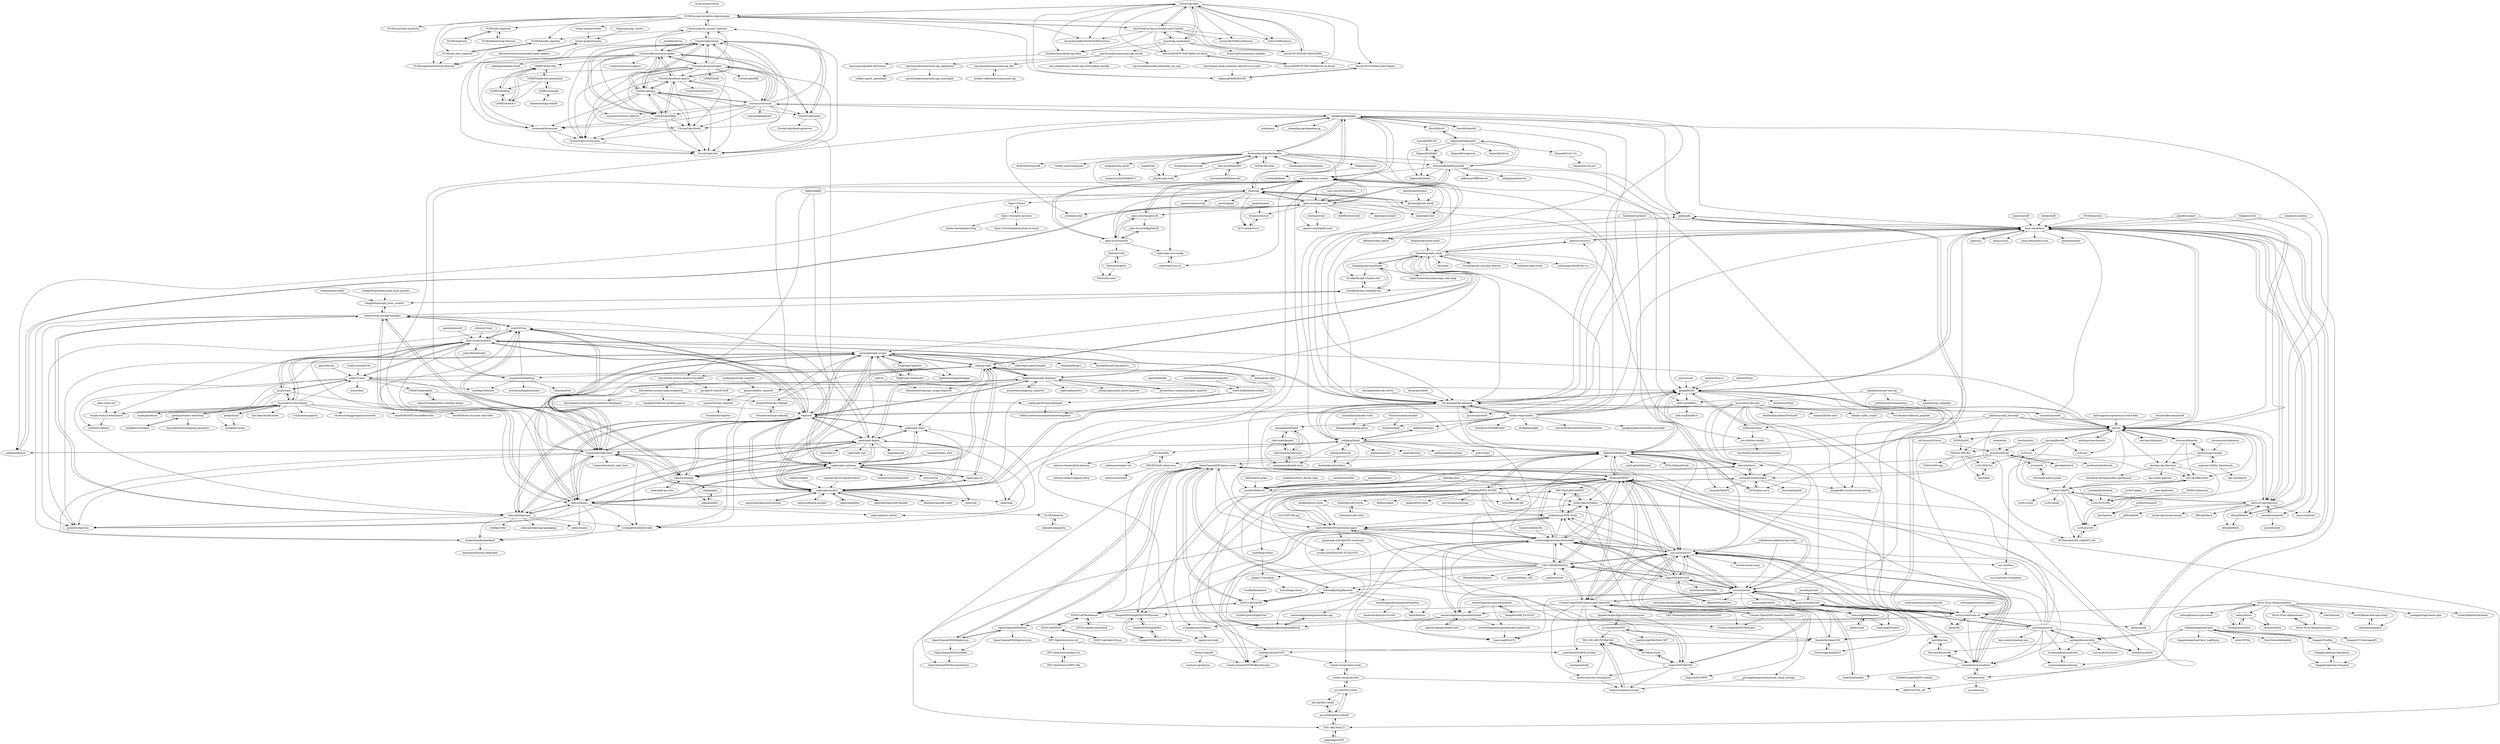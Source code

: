 digraph G {
"Azure/sap-hana" -> "AzureCAT-GSI/SAP-HANA-ARM"
"Azure/sap-hana" -> "SUSE/ha-sap-terraform-deployments"
"Azure/sap-hana" -> "Azure/SAP-on-Azure-Scripts-and-Utilities"
"Azure/sap-hana" -> "Azure/AzureMonitorForSAPSolutions"
"Azure/sap-hana" -> "microsoft/MCW-SAP-NetWeaver-on-Azure"
"Azure/sap-hana" -> "saghorpa/S4HANA-HA"
"Azure/sap-hana" -> "microsoft/MCW-SAP-HANA-on-Azure"
"Azure/sap-hana" -> "Azure/sap-automation"
"Azure/sap-hana" -> "AzureCAT-GSI/Hana-Test-Deploy"
"Azure/sap-hana" -> "microsoft/SAPAzureSnooze"
"Azure/sap-hana" -> "hobru/SAPonAzure"
"Azure/sap-hana" -> "thzandvl/microhack-sap-data"
"mlcommons/inference" -> "mlcommons/storage" ["e"=1]
"ClusterLabs/resource-agents" -> "ClusterLabs/pacemaker"
"ClusterLabs/resource-agents" -> "ClusterLabs/fence-agents"
"ClusterLabs/resource-agents" -> "ClusterLabs/pcs"
"ClusterLabs/resource-agents" -> "corosync/corosync"
"ClusterLabs/resource-agents" -> "ClusterLabs/crmsh"
"ClusterLabs/resource-agents" -> "ClusterLabs/libqb"
"ClusterLabs/resource-agents" -> "ClusterLabs/hawk"
"ClusterLabs/resource-agents" -> "ClusterLabs/booth"
"ClusterLabs/resource-agents" -> "kronosnet/kronosnet"
"ClusterLabs/resource-agents" -> "ClusterLabs/sbd"
"ClusterLabs/resource-agents" -> "sdake/pacemaker-cloud"
"ClusterLabs/resource-agents" -> "ClusterLabs/ha_cluster_exporter"
"ClusterLabs/resource-agents" -> "t-matsuo/resource-agents"
"ClusterLabs/resource-agents" -> "corosync/corosync-qdevice"
"ClusterLabs/resource-agents" -> "LINBIT/drbd-utils"
"SimpleSSD/SimpleSSD" -> "SimpleSSD/SimpleSSD-Standalone"
"SimpleSSD/SimpleSSD" -> "SimpleSSD/SimpleSSD-FullSystem"
"SimpleSSD/SimpleSSD-FullSystem" -> "SimpleSSD/SimpleSSD"
"SimpleSSD/SimpleSSD-FullSystem" -> "SimpleSSD/SimpleSSD-Standalone"
"SimpleSSD/SimpleSSD-Standalone" -> "SimpleSSD/SimpleSSD"
"SimpleSSD/SimpleSSD-Standalone" -> "SimpleSSD/SimpleSSD-FullSystem"
"MatiasBjorling/flashsim" -> "ESOS-Lab/VSSIM"
"MatiasBjorling/flashsim" -> "westerndigitalcorporation/DiskSim"
"MatiasBjorling/flashsim" -> "OpenChannelSSD/qemu-nvme"
"MatiasBjorling/flashsim" -> "benh/disksim"
"s3tools/s3cmd" -> "intel-cloud/cosbench" ["e"=1]
"UMIACS/rgwadmin" -> "valerytschopp/python-radosgw-admin"
"UMIACS/rgwadmin" -> "QuentinPerez/go-radosgw"
"lidaohang/ceph_study" -> "0voice/kernel_awsome_feature" ["e"=1]
"lidaohang/ceph_study" -> "lihaijing/ceph-handbook"
"lidaohang/ceph_study" -> "blueboay/ceph-study"
"lidaohang/ceph_study" -> "opencurve/curve" ["e"=1]
"lidaohang/ceph_study" -> "daos-stack/daos"
"lidaohang/ceph_study" -> "ceph/go-ceph"
"lidaohang/ceph_study" -> "johnzeng/rocksdb-doc-cn" ["e"=1]
"lidaohang/ceph_study" -> "drunkard/ceph-Chinese-doc"
"lidaohang/ceph_study" -> "open-iscsi/tcmu-runner"
"lidaohang/ceph_study" -> "drunkard/ceph-readable-doc"
"lidaohang/ceph_study" -> "tikv/titan" ["e"=1]
"lidaohang/ceph_study" -> "cernceph/ceph-scripts"
"lidaohang/ceph_study" -> "sbu-fsl/fuse-stackfs"
"lidaohang/ceph_study" -> "nfs-ganesha/nfs-ganesha"
"lidaohang/ceph_study" -> "digitalocean/ceph_exporter"
"cernceph/ceph-scripts" -> "ceph/cbt"
"cernceph/ceph-scripts" -> "linuxkidd/ceph-log-parsers"
"cernceph/ceph-scripts" -> "rochaporto/collectd-ceph"
"cernceph/ceph-scripts" -> "TheJJ/ceph-balancer"
"cernceph/ceph-scripts" -> "Crapworks/ceph-dash"
"cernceph/ceph-scripts" -> "digitalocean/ceph_exporter"
"cernceph/ceph-scripts" -> "gcharot/ceph-lazy"
"cernceph/ceph-scripts" -> "TheJJ/ceph-cheatsheet"
"cernceph/ceph-scripts" -> "inkscope/inkscope"
"cernceph/ceph-scripts" -> "ceph/ceph-ansible"
"cernceph/ceph-scripts" -> "ceph/calamari"
"cernceph/ceph-scripts" -> "ceph/go-ceph"
"cernceph/ceph-scripts" -> "digitalocean/pgremapper"
"cernceph/ceph-scripts" -> "ceph/ceph-nagios-plugins"
"cernceph/ceph-scripts" -> "wamdam/backy2" ["e"=1]
"ceph/calamari" -> "inkscope/inkscope"
"ceph/calamari" -> "ceph/calamari-clients"
"ceph/calamari" -> "ceph/ceph-deploy"
"ceph/calamari" -> "Crapworks/ceph-dash"
"ceph/calamari" -> "ceph/romana"
"ceph/calamari" -> "intel/virtual-storage-manager"
"ceph/calamari" -> "rochaporto/collectd-ceph"
"ceph/calamari" -> "krakendash/krakendash"
"ceph/calamari" -> "ceph/cbt"
"ceph/calamari" -> "cernceph/ceph-scripts"
"ceph/calamari" -> "ceph/ceph-container"
"ceph/calamari" -> "ceph/ceph-ansible"
"ceph/calamari" -> "intel/CeTune"
"ceph/calamari" -> "SUSE/DeepSea"
"ceph/calamari" -> "gcharot/ceph-lazy"
"zargony/fuse-rs" -> "pjd/pjdfstest" ["e"=1]
"ehough/docker-nfs-server" -> "nfs-ganesha/nfs-ganesha" ["e"=1]
"Crapworks/ceph-dash" -> "inkscope/inkscope"
"Crapworks/ceph-dash" -> "ceph/calamari"
"Crapworks/ceph-dash" -> "intel/virtual-storage-manager"
"Crapworks/ceph-dash" -> "Crapworks/check_ceph_dash"
"Crapworks/ceph-dash" -> "krakendash/krakendash"
"Crapworks/ceph-dash" -> "rochaporto/collectd-ceph"
"Crapworks/ceph-dash" -> "intel/CeTune"
"Crapworks/ceph-dash" -> "cernceph/ceph-scripts"
"Crapworks/ceph-dash" -> "digitalocean/ceph_exporter"
"Crapworks/ceph-dash" -> "ceph/cbt"
"Crapworks/ceph-dash" -> "gcharot/ceph-lazy"
"Crapworks/ceph-dash" -> "ceph/ceph-deploy"
"Crapworks/ceph-dash" -> "ceph/ceph-container"
"Crapworks/ceph-dash" -> "ceph/teuthology"
"Crapworks/ceph-dash" -> "ceph/ceph-ansible"
"gluster/glusterfs" -> "nfs-ganesha/nfs-ganesha" ["e"=1]
"ClusterLabs/crmsh" -> "ClusterLabs/sbd"
"ClusterLabs/crmsh" -> "ClusterLabs/ha_cluster_exporter"
"ClusterLabs/crmsh" -> "ClusterLabs/pcs"
"ClusterLabs/crmsh" -> "ClusterLabs/libqb"
"ClusterLabs/crmsh" -> "ClusterLabs/hawk"
"ClusterLabs/crmsh" -> "ClusterLabs/booth"
"ClusterLabs/crmsh" -> "ClusterLabs/cluster-glue"
"ClusterLabs/crmsh" -> "kronosnet/kronosnet"
"ClusterLabs/crmsh" -> "ClusterLabs/fence-agents"
"ClusterLabs/crmsh" -> "ClusterLabs/resource-agents"
"ClusterLabs/crmsh" -> "ClusterLabs/pacemaker"
"karlrupp/microprocessor-trend-data" -> "hpc/ior" ["e"=1]
"NVIDIA/aistore" -> "daos-stack/daos" ["e"=1]
"NVIDIA/aistore" -> "hpc/ior" ["e"=1]
"prometheus-community/ipmi_exporter" -> "digitalocean/ceph_exporter" ["e"=1]
"smallbets/userbase" -> "good-parts/aws-bootstrap" ["e"=1]
"willemt/raft" -> "daos-stack/daos" ["e"=1]
"canonical/raft" -> "daos-stack/daos" ["e"=1]
"makelinux/linux_kernel_map" -> "osandov/blktests" ["e"=1]
"galexrt/dellhw_exporter" -> "canonical/nrpe_exporter"
"uyuni-project/uyuni" -> "SUSE/ha-sap-terraform-deployments" ["e"=1]
"facebookarchive/scribe" -> "facebookarchive/flashcache" ["e"=1]
"cloud-bulldozer/benchmark-operator" -> "cloud-bulldozer/browbeat" ["e"=1]
"MoatLab/FEMU" -> "snu-csl/nvmevirt"
"MoatLab/FEMU" -> "CMU-SAFARI/MQSim"
"MoatLab/FEMU" -> "westerndigitalcorporation/zenfs"
"MoatLab/FEMU" -> "OpenChannelSSD/qemu-nvme"
"MoatLab/FEMU" -> "filebench/filebench"
"MoatLab/FEMU" -> "sg20180546/ZNS-awesome-paper"
"MoatLab/FEMU" -> "Cosmos-OpenSSD/Cosmos-plus-OpenSSD"
"MoatLab/FEMU" -> "OpenMPDK/KVSSD"
"MoatLab/FEMU" -> "xnvme/xnvme"
"MoatLab/FEMU" -> "SimpleSSD/SimpleSSD-FullSystem"
"MoatLab/FEMU" -> "RiweiPan/F2FS-NOTES"
"MoatLab/FEMU" -> "nicktehrany/ZNS-Study"
"MoatLab/FEMU" -> "eslab-skku/ZNSplus"
"MoatLab/FEMU" -> "Dantali0n/OpenCSD"
"MoatLab/FEMU" -> "DKU-StarLab/ConfZNS"
"smartmontools/smartmontools" -> "linux-nvme/nvme-cli" ["e"=1]
"Seagate/openSeaChest" -> "Seagate/ToolBin"
"Seagate/openSeaChest" -> "Seagate/opensea-transport"
"Seagate/openSeaChest" -> "Seagate/TCGstorageAPI"
"Seagate/openSeaChest" -> "Seagate/openSeaChest_LogParser"
"Seagate/openSeaChest" -> "earlephilhower/ezfio"
"Seagate/openSeaChest" -> "intel/cNVMe"
"Seagate/openSeaChest" -> "Chia-Network/bladebit" ["e"=1]
"Seagate/openSeaChest" -> "nvmecompliance/tnvme"
"CMU-SAFARI/MQSim" -> "MoatLab/FEMU"
"CMU-SAFARI/MQSim" -> "spypaul/MQSim_CXL" ["e"=1]
"CMU-SAFARI/MQSim" -> "snu-csl/nvmevirt"
"CMU-SAFARI/MQSim" -> "westerndigitalcorporation/zenfs"
"CMU-SAFARI/MQSim" -> "SimpleSSD/SimpleSSD-FullSystem"
"CMU-SAFARI/MQSim" -> "junhe/wiscsee" ["e"=1]
"CMU-SAFARI/MQSim" -> "Cosmos-OpenSSD/Cosmos-plus-OpenSSD"
"CMU-SAFARI/MQSim" -> "OpenMPDK/KVSSD"
"CMU-SAFARI/MQSim" -> "MatiasBjorling/flashsim"
"CMU-SAFARI/MQSim" -> "filebench/filebench"
"CMU-SAFARI/MQSim" -> "HewlettPackard/quartz" ["e"=1]
"CMU-SAFARI/MQSim" -> "ESOS-Lab/VSSIM"
"CMU-SAFARI/MQSim" -> "sg20180546/ZNS-awesome-paper"
"CMU-SAFARI/MQSim" -> "OpenChannelSSD/qemu-nvme"
"CMU-SAFARI/MQSim" -> "jiangyu718/ssdsim"
"RiweiPan/F2FS-NOTES" -> "sg20180546/ZNS-awesome-paper"
"RiweiPan/F2FS-NOTES" -> "MoatLab/FEMU"
"RiweiPan/F2FS-NOTES" -> "westerndigitalcorporation/zenfs"
"RiweiPan/F2FS-NOTES" -> "filebench/filebench"
"RiweiPan/F2FS-NOTES" -> "zuoerfeng/3Dsim"
"RiweiPan/F2FS-NOTES" -> "jaegeuk/f2fs-tools"
"RiweiPan/F2FS-NOTES" -> "nicktehrany/ZNS-Study"
"RiweiPan/F2FS-NOTES" -> "snu-csl/nvmevirt"
"RiweiPan/F2FS-NOTES" -> "acsl-technion/znswap"
"RiweiPan/F2FS-NOTES" -> "ESOS-Lab/Mobibench"
"RiweiPan/F2FS-NOTES" -> "ywang-wnlo/FlexZNS-ICCD23-EA"
"RiweiPan/F2FS-NOTES" -> "nicktehrany/msF2FS"
"RiweiPan/F2FS-NOTES" -> "fallfish/sepbit" ["e"=1]
"RiweiPan/F2FS-NOTES" -> "dubeyko/ssdfs-driver"
"RiweiPan/F2FS-NOTES" -> "eslab-skku/ZNSplus"
"ceph/ceph-csi" -> "ceph/go-ceph" ["e"=1]
"ceph/ceph-csi" -> "ceph/ceph-ansible" ["e"=1]
"ceph/ceph-csi" -> "ceph/ceph-container" ["e"=1]
"corosync/corosync" -> "ClusterLabs/pacemaker"
"corosync/corosync" -> "ClusterLabs/resource-agents"
"corosync/corosync" -> "ClusterLabs/pcs"
"corosync/corosync" -> "ClusterLabs/libqb"
"corosync/corosync" -> "ClusterLabs/crmsh"
"corosync/corosync" -> "sheepdog/sheepdog"
"corosync/corosync" -> "kronosnet/kronosnet"
"corosync/corosync" -> "ClusterLabs/fence-agents"
"corosync/corosync" -> "ClusterLabs/hawk"
"corosync/corosync" -> "ClusterLabs/ha_cluster_exporter"
"corosync/corosync" -> "ClusterLabs/booth"
"corosync/corosync" -> "corosync/corosync-qdevice"
"corosync/corosync" -> "nfs-ganesha/nfs-ganesha"
"corosync/corosync" -> "acassen/keepalived" ["e"=1]
"corosync/corosync" -> "ceph/ceph-deploy"
"openstack/rally" -> "cloud-bulldozer/browbeat" ["e"=1]
"ceph/ceph-ansible" -> "ceph/ceph-container"
"ceph/ceph-ansible" -> "openstack/openstack-ansible" ["e"=1]
"ceph/ceph-ansible" -> "ceph/ceph-deploy"
"ceph/ceph-ansible" -> "ceph/cbt"
"ceph/ceph-ansible" -> "openstack/kolla-ansible" ["e"=1]
"ceph/ceph-ansible" -> "cernceph/ceph-scripts"
"ceph/ceph-ansible" -> "ceph/ceph" ["e"=1]
"ceph/ceph-ansible" -> "ceph/ceph-csi" ["e"=1]
"ceph/ceph-ansible" -> "openstack/kolla" ["e"=1]
"ceph/ceph-ansible" -> "Crapworks/ceph-dash"
"ceph/ceph-ansible" -> "openshift/openshift-ansible" ["e"=1]
"ceph/ceph-ansible" -> "ceph/calamari"
"ceph/ceph-ansible" -> "rook/rook" ["e"=1]
"ceph/ceph-ansible" -> "ceph/go-ceph"
"ceph/ceph-ansible" -> "fboender/ansible-cmdb" ["e"=1]
"hpc/mpifileutils" -> "hpc/ior" ["e"=1]
"hpc/mpifileutils" -> "VI4IO/io-500-dev" ["e"=1]
"hpc/mpifileutils" -> "LLNL/ior" ["e"=1]
"hpc/mpifileutils" -> "LLNL/UnifyFS" ["e"=1]
"hpc/mpifileutils" -> "LLNL/scr" ["e"=1]
"intel/nemu" -> "sheepdog/sheepdog" ["e"=1]
"cifsd-team/ksmbd" -> "cifsd-team/ksmbd-tools"
"cifsd-team/ksmbd" -> "namjaejeon/ksmbd"
"cifsd-team/ksmbd" -> "namjaejeon/ksmbd-tools"
"good-parts/aws-bootstrap" -> "dvassallo/s3-benchmark"
"good-parts/aws-bootstrap" -> "smallbets/userbase" ["e"=1]
"good-parts/aws-bootstrap" -> "dvassallo/bootstrapping-calculator"
"Open-CAS/open-cas-linux" -> "Open-CAS/ocf"
"Open-CAS/open-cas-linux" -> "ember-learn/ember-blog"
"Open-CAS/open-cas-linux" -> "Open-CAS/standalone-linux-io-tracer"
"ceph/cn" -> "blemmenes/radosgw_usage_exporter"
"dvassallo/s3-benchmark" -> "minio/warp" ["e"=1]
"dvassallo/s3-benchmark" -> "wasabi-tech/s3-benchmark"
"dvassallo/s3-benchmark" -> "intel-cloud/cosbench"
"dvassallo/s3-benchmark" -> "good-parts/aws-bootstrap"
"dvassallo/s3-benchmark" -> "ceph/s3-tests"
"dvassallo/s3-benchmark" -> "iann0036/AWSConsoleRecorder" ["e"=1]
"dvassallo/s3-benchmark" -> "peak/s5cmd" ["e"=1]
"dvassallo/s3-benchmark" -> "iann0036/aws-account-controller" ["e"=1]
"dvassallo/s3-benchmark" -> "duo-labs/cloudtracker" ["e"=1]
"dvassallo/s3-benchmark" -> "mulbc/gosbench"
"dvassallo/s3-benchmark" -> "a-h/dynamocapacity"
"dvassallo/s3-benchmark" -> "larrabee/s3sync"
"dvassallo/s3-benchmark" -> "resource-disaggregation/snowset"
"cifsd-team/ksmbd-tools" -> "cifsd-team/ksmbd"
"cifsd-team/ksmbd-tools" -> "namjaejeon/ksmbd-tools"
"cifsd-team/ksmbd-tools" -> "namjaejeon/ksmbd"
"TheJJ/ceph-cheatsheet" -> "TheJJ/ceph-balancer"
"TheJJ/ceph-cheatsheet" -> "cernceph/ceph-scripts"
"ceph/paddles" -> "ceph/pulpito"
"ceph/pulpito" -> "ceph/paddles"
"inkscope/inkscope" -> "ceph/calamari"
"inkscope/inkscope" -> "Crapworks/ceph-dash"
"inkscope/inkscope" -> "intel/virtual-storage-manager"
"inkscope/inkscope" -> "krakendash/krakendash"
"inkscope/inkscope" -> "ceph/romana"
"inkscope/inkscope" -> "rochaporto/collectd-ceph"
"inkscope/inkscope" -> "inkscope/inkscope-packaging"
"inkscope/inkscope" -> "gcharot/ceph-lazy"
"inkscope/inkscope" -> "ceph/cbt"
"inkscope/inkscope" -> "swiftgist/lrbd"
"krakendash/krakendash" -> "dmsimard/python-cephclient"
"rochaporto/collectd-ceph" -> "krakendash/krakendash"
"sheepdog/sheepdog" -> "corosync/corosync"
"sheepdog/sheepdog" -> "fujita/tgt"
"sheepdog/sheepdog" -> "accelio/accelio" ["e"=1]
"sheepdog/sheepdog" -> "facebookarchive/flashcache"
"sheepdog/sheepdog" -> "daos-stack/daos"
"sheepdog/sheepdog" -> "intel/nemu" ["e"=1]
"sheepdog/sheepdog" -> "spdk/spdk" ["e"=1]
"sheepdog/sheepdog" -> "lizardfs/lizardfs" ["e"=1]
"sheepdog/sheepdog" -> "sheepdog-ng/sheepdog-ng"
"sheepdog/sheepdog" -> "open-iscsi/open-iscsi"
"sheepdog/sheepdog" -> "mercury-hpc/mercury"
"sheepdog/sheepdog" -> "Crapworks/ceph-dash"
"sheepdog/sheepdog" -> "open-iscsi/tcmu-runner"
"sheepdog/sheepdog" -> "gluster/glusterfs" ["e"=1]
"sheepdog/sheepdog" -> "libvirt/libvirt" ["e"=1]
"sahlberg/libnfs" -> "sahlberg/fuse-nfs"
"sahlberg/libnfs" -> "sahlberg/libsmb2" ["e"=1]
"sahlberg/libnfs" -> "nfs-ganesha/nfs-ganesha"
"sahlberg/libnfs" -> "sahlberg/libiscsi"
"sahlberg/libnfs" -> "sahlberg/libnfs-python"
"sahlberg/libnfs" -> "unfs3/unfs3"
"sahlberg/libnfs" -> "EMCECS/nfs-client-java"
"sahlberg/libnfs" -> "pjd/pjdfstest"
"sahlberg/libnfs" -> "kofemann/pynfs"
"sahlberg/libnfs" -> "fujita/tgt"
"sahlberg/libnfs" -> "epam/nfstrace"
"sahlberg/libnfs" -> "dCache/nfs4j"
"sahlberg/libnfs" -> "facebookarchive/nfusr"
"sahlberg/libnfs" -> "utsaslab/crashmonkey"
"sahlberg/libnfs" -> "filebench/filebench"
"extfuse/extfuse" -> "sbu-fsl/fuse-stackfs"
"extfuse/extfuse" -> "google/file-system-stress-testing"
"extfuse/extfuse" -> "pjd/pjdfstest"
"open-mpi/hwloc" -> "LLNL/GOTCHA" ["e"=1]
"microsoft/MCW-SAP-NetWeaver-on-Azure" -> "microsoft/MCW-SAP-HANA-on-Azure"
"AzureCAT-GSI/Hana-Test-Deploy" -> "saghorpa/S4HANA-HA"
"SUSE/ha-sap-terraform-deployments" -> "SUSE/hanadb_exporter"
"SUSE/ha-sap-terraform-deployments" -> "SUSE/saphanabootstrap-formula"
"SUSE/ha-sap-terraform-deployments" -> "Azure/sap-hana"
"SUSE/ha-sap-terraform-deployments" -> "ClusterLabs/ha_cluster_exporter"
"SUSE/ha-sap-terraform-deployments" -> "AzureCAT-GSI/SAP-HANA-ARM"
"SUSE/ha-sap-terraform-deployments" -> "SUSE/sap_host_exporter"
"SUSE/ha-sap-terraform-deployments" -> "SUSE/suse-best-practices"
"SUSE/ha-sap-terraform-deployments" -> "trento-project/trento"
"SUSE/ha-sap-terraform-deployments" -> "SUSE/salt-shaptools"
"SUSE/ha-sap-terraform-deployments" -> "saghorpa/S4HANA-HA"
"SUSE/ha-sap-terraform-deployments" -> "Azure/AzureMonitorForSAPSolutions"
"SUSE/ha-sap-terraform-deployments" -> "Azure/SAP-on-Azure-Scripts-and-Utilities"
"ladar/sedutil" -> "ChubbyAnt/sedutil"
"ladar/sedutil" -> "sedutil/sedutil"
"containerops/wharf" -> "tobegit3hub/ceph_from_scratch" ["e"=1]
"NERSC/timemory" -> "LLNL/GOTCHA" ["e"=1]
"SUSE/hanadb_exporter" -> "SUSE/sap_host_exporter"
"SUSE/hanadb_exporter" -> "SUSE/saphanabootstrap-formula"
"OpenMPDK/KVSSD" -> "OpenMPDK/uNVMe"
"OpenMPDK/KVSSD" -> "MoatLab/FEMU"
"OpenMPDK/KVSSD" -> "xnvme/xnvme"
"OpenMPDK/KVSSD" -> "westerndigitalcorporation/zenfs"
"OpenMPDK/KVSSD" -> "snu-csl/nvmevirt"
"OpenMPDK/KVSSD" -> "CMU-SAFARI/MQSim"
"OpenMPDK/KVSSD" -> "MatiasBjorling/flashsim"
"OpenMPDK/KVSSD" -> "abhisharma7/WiscKey" ["e"=1]
"OpenMPDK/KVSSD" -> "nicktehrany/ZNS-Study"
"ricoberger/script_exporter" -> "galexrt/dellhw_exporter" ["e"=1]
"OpenMPDK/uNVMe" -> "OpenMPDK/KVSSD"
"SUSE/shaptools" -> "SUSE/salt-shaptools"
"dubeyko/ssdfs-tools" -> "dubeyko/ssdfs-driver"
"refenv/cijoe" -> "SamsungDS/FlexAlloc"
"pynvme/pynvme" -> "earlephilhower/ezfio"
"pynvme/pynvme" -> "linux-nvme/libnvme"
"pynvme/pynvme" -> "nvmecompliance/tnvme"
"pynvme/pynvme" -> "linux-nvme/nvme-cli"
"pynvme/pynvme" -> "OpenChannelSSD/qemu-nvme"
"pynvme/pynvme" -> "ken-yossy/nvmetool-win" ["e"=1]
"pynvme/pynvme" -> "xnvme/xnvme"
"pynvme/pynvme" -> "nvmecompliance/dnvme"
"pynvme/pynvme" -> "nvmedirect/nvmedirect"
"pynvme/pynvme" -> "intel/fiovisualizer"
"pynvme/pynvme" -> "Dantali0n/OpenCSD"
"pynvme/pynvme" -> "MoatLab/FEMU"
"pynvme/pynvme" -> "snu-csl/nvmevirt"
"zainryan/INSIDER-System" -> "osmhpi/metalfs"
"uiuc-hpc/Recorder" -> "LLNL/UnifyFS"
"mingzhao/dm-cache" -> "jorgermurillo/SHARDS-C"
"LINBIT/windrbd" -> "LINBIT/linbit-documentation"
"LINBIT/windrbd" -> "mantechnology/wdrbd"
"inetum-orleans/nfs4j-daemon" -> "inetum-orleans/vagrant-nfs4j"
"lvmteam/lvm2" -> "opensvc/multipath-tools"
"sahlberg/libiscsi" -> "open-iscsi/open-iscsi"
"sahlberg/libiscsi" -> "sahlberg/libnfs"
"libguestfs/nbdkit" -> "libguestfs/libnbd"
"libguestfs/nbdkit" -> "NetworkBlockDevice/nbd"
"Datera/rtslib" -> "Datera/lio-utils"
"Datera/rtslib" -> "Datera/targetcli"
"Datera/targetcli" -> "Datera/rtslib"
"Datera/targetcli" -> "Datera/lio-utils"
"Open-CAS/ocf" -> "Open-CAS/open-cas-linux"
"LINBIT/drbd-utils" -> "LINBIT/drbd-8.4"
"LINBIT/drbd-utils" -> "LINBIT/drbdtop"
"LINBIT/drbd-utils" -> "LINBIT/linbit-documentation"
"Seagate/opensea-operations" -> "Seagate/opensea-transport"
"ClusterLabs/libqb" -> "ClusterLabs/crmsh"
"ClusterLabs/libqb" -> "ClusterLabs/pcs"
"ClusterLabs/libqb" -> "ClusterLabs/booth"
"ClusterLabs/libqb" -> "ClusterLabs/sbd"
"ClusterLabs/libqb" -> "ClusterLabs/fence-agents"
"ClusterLabs/libqb" -> "kronosnet/kronosnet"
"ClusterLabs/libqb" -> "ClusterLabs/cluster-glue"
"damien-lemoal/zonefs-tools" -> "westerndigitalcorporation/libzbd"
"microsoft/MCW-SAP-HANA-on-Azure" -> "microsoft/MCW-SAP-NetWeaver-on-Azure"
"canonical/nrpe_exporter" -> "Griesbacher/Iapetos"
"dubeyko/ssdfs-driver" -> "dubeyko/ssdfs-tools"
"osmhpi/metalfs" -> "zainryan/INSIDER-System"
"LLNL/UnifyFS" -> "uiuc-hpc/Recorder"
"LLNL/UnifyFS" -> "LLNL/burstfs"
"LLNL/UnifyFS" -> "NGIOproject/old_GekkoFS_old"
"LLNL/UnifyFS" -> "LLNL/GOTCHA"
"LLNL/UnifyFS" -> "LLNL/cruise"
"LLNL/UnifyFS" -> "LLNL/scr"
"LLNL/UnifyFS" -> "LLNL/umap"
"LLNL/UnifyFS" -> "mercury-hpc/mercury"
"valerytschopp/python-radosgw-admin" -> "UMIACS/rgwadmin"
"Seagate/opensea-transport" -> "Seagate/opensea-operations"
"LINBIT/linbit-documentation" -> "LINBIT/drbd-utils"
"LINBIT/linbit-documentation" -> "LINBIT/drbd-8.4"
"LINBIT/linbit-documentation" -> "LINBIT/windrbd"
"LINBIT/linbit-documentation" -> "LINBIT/drbdtop"
"tytso/ext4-patch-queue" -> "tytso/ext4"
"tytso/ext4" -> "tytso/ext4-patch-queue"
"SUSE/salt-shaptools" -> "SUSE/shaptools"
"SUSE/salt-shaptools" -> "SUSE/habootstrap-formula"
"SUSE/habootstrap-formula" -> "SUSE/salt-shaptools"
"LINBIT/drbd-8.4" -> "LINBIT/drbdtop"
"LINBIT/drbd-8.4" -> "LINBIT/drbd-utils"
"numactl/numactl" -> "hpc/xpmem" ["e"=1]
"openstack/kolla" -> "ceph/ceph-ansible" ["e"=1]
"opencurve/curve" -> "daos-stack/daos" ["e"=1]
"opencurve/curve" -> "lidaohang/ceph_study" ["e"=1]
"cobbler/cobbler" -> "ceph/ceph-ansible" ["e"=1]
"alibaba/block-traces" -> "nicktehrany/ZNS-Study" ["e"=1]
"alibaba/block-traces" -> "sg20180546/ZNS-awesome-paper" ["e"=1]
"ceph/s3-tests" -> "minio/mint" ["e"=1]
"ceph/s3-tests" -> "s3tester/s3tester"
"ceph/s3-tests" -> "wasabi-tech/s3-benchmark"
"ceph/s3-tests" -> "minio/warp" ["e"=1]
"ceph/s3-tests" -> "intel-cloud/cosbench"
"ceph/s3-tests" -> "markhpc/hsbench"
"ceph/s3-tests" -> "pjd/pjdfstest"
"ceph/s3-tests" -> "ceph/teuthology"
"ceph/s3-tests" -> "UMIACS/rgwadmin"
"openshift/openshift-ansible" -> "ceph/ceph-ansible" ["e"=1]
"TheJJ/ceph-balancer" -> "digitalocean/pgremapper"
"TheJJ/ceph-balancer" -> "TheJJ/ceph-cheatsheet"
"TheJJ/ceph-balancer" -> "cernceph/ceph-scripts"
"tobegit3hub/understand_linux_process" -> "tobegit3hub/ceph_from_scratch" ["e"=1]
"util-linux/util-linux" -> "linux-nvme/nvme-cli" ["e"=1]
"util-linux/util-linux" -> "tytso/e2fsprogs" ["e"=1]
"memkind/memkind" -> "LLNL/GOTCHA" ["e"=1]
"xnvme/xnvme" -> "linux-nvme/libnvme"
"xnvme/xnvme" -> "snu-csl/nvmevirt"
"xnvme/xnvme" -> "westerndigitalcorporation/zenfs"
"xnvme/xnvme" -> "SamsungDS/libvfn"
"xnvme/xnvme" -> "westerndigitalcorporation/libzbd"
"xnvme/xnvme" -> "nvmedirect/nvmedirect"
"xnvme/xnvme" -> "nicktehrany/ZNS-Study"
"xnvme/xnvme" -> "SamsungDS/FlexAlloc"
"xnvme/xnvme" -> "SamsungDS/xZTL"
"xnvme/xnvme" -> "OpenMPDK/KVSSD"
"xnvme/xnvme" -> "hgst/libnvme"
"xnvme/xnvme" -> "sg20180546/ZNS-awesome-paper"
"xnvme/xnvme" -> "OpenMPDK/uNVMe"
"xnvme/xnvme" -> "Cosmos-OpenSSD/Cosmos-plus-OpenSSD"
"xnvme/xnvme" -> "MoatLab/FEMU"
"pmem/pmdk" -> "daos-stack/daos" ["e"=1]
"facebook/CacheLib" -> "westerndigitalcorporation/zenfs" ["e"=1]
"facebook/CacheLib" -> "daos-stack/daos" ["e"=1]
"facebook/CacheLib" -> "snu-csl/nvmevirt" ["e"=1]
"gaul/s3proxy" -> "ceph/s3-tests" ["e"=1]
"openstack/openstack-ansible" -> "ceph/ceph-ansible" ["e"=1]
"open-iscsi/targetcli-fb" -> "open-iscsi/rtslib-fb"
"open-iscsi/targetcli-fb" -> "open-iscsi/configshell-fb"
"open-iscsi/targetcli-fb" -> "open-iscsi/tcmu-runner"
"Seagate/cortx" -> "daos-stack/daos" ["e"=1]
"Seagate/cortx" -> "mercury-hpc/mercury" ["e"=1]
"ofiwg/libfabric" -> "mercury-hpc/mercury" ["e"=1]
"ofiwg/libfabric" -> "ofiwg/fabtests" ["e"=1]
"ofiwg/libfabric" -> "daos-stack/daos" ["e"=1]
"ceph/ceph-container" -> "ceph/ceph-ansible"
"ceph/ceph-container" -> "ceph/ceph-deploy"
"ceph/ceph-container" -> "Crapworks/ceph-dash"
"ceph/ceph-container" -> "ceph/calamari"
"ceph/ceph-container" -> "ceph/cbt"
"ceph/ceph-container" -> "ceph/go-ceph"
"ceph/ceph-container" -> "ceph/ceph-csi" ["e"=1]
"ceph/ceph-container" -> "ceph/ceph" ["e"=1]
"ceph/ceph-container" -> "coreos/coreos-kubernetes" ["e"=1]
"ceph/ceph-container" -> "cernceph/ceph-scripts"
"ceph/ceph-container" -> "ceph/teuthology"
"ceph/ceph-container" -> "rook/rook" ["e"=1]
"ceph/ceph-container" -> "intel-cloud/cosbench"
"ceph/ceph-container" -> "coreos/torus" ["e"=1]
"ceph/ceph-container" -> "ceph/ceph-client"
"linux-nvme/libnvme" -> "xnvme/xnvme"
"linux-nvme/libnvme" -> "westerndigitalcorporation/libzbd"
"linux-nvme/libnvme" -> "linux-nvme/nvme-cli"
"linux-nvme/libnvme" -> "SamsungDS/xZTL"
"linux-nvme/libnvme" -> "pynvme/pynvme"
"linux-nvme/libnvme" -> "westerndigitalcorporation/zenfs"
"linux-nvme/libnvme" -> "Dantali0n/OpenCSD"
"tytso/e2fsprogs" -> "kdave/xfstests"
"tytso/e2fsprogs" -> "utsaslab/crashmonkey"
"tytso/e2fsprogs" -> "tytso/ext4"
"tytso/e2fsprogs" -> "tytso/xfstests-bld"
"tytso/e2fsprogs" -> "gkostka/lwext4" ["e"=1]
"tytso/e2fsprogs" -> "dosfstools/dosfstools" ["e"=1]
"autotest/autotest" -> "osandov/blktests" ["e"=1]
"minio/warp" -> "dvassallo/s3-benchmark" ["e"=1]
"minio/warp" -> "intel-cloud/cosbench" ["e"=1]
"minio/warp" -> "ceph/s3-tests" ["e"=1]
"minio/warp" -> "wasabi-tech/s3-benchmark" ["e"=1]
"minio/warp" -> "mulbc/gosbench" ["e"=1]
"minio/warp" -> "ceph/cbt" ["e"=1]
"IO500/io500" -> "VI4IO/io-500-dev"
"ClusterLabs/pacemaker" -> "corosync/corosync"
"ClusterLabs/pacemaker" -> "ClusterLabs/resource-agents"
"ClusterLabs/pacemaker" -> "ClusterLabs/pcs"
"ClusterLabs/pacemaker" -> "ClusterLabs/crmsh"
"ClusterLabs/pacemaker" -> "ClusterLabs/fence-agents"
"ClusterLabs/pacemaker" -> "ClusterLabs/libqb"
"ClusterLabs/pacemaker" -> "ClusterLabs/hawk"
"ClusterLabs/pacemaker" -> "ClusterLabs/ha_cluster_exporter"
"ClusterLabs/pacemaker" -> "ClusterLabs/booth"
"ClusterLabs/pacemaker" -> "kronosnet/kronosnet"
"ClusterLabs/pacemaker" -> "ClusterLabs/PAF" ["e"=1]
"ClusterLabs/pacemaker" -> "ClusterLabs/sbd"
"ClusterLabs/pacemaker" -> "ClusterLabs/cluster-glue"
"ClusterLabs/pacemaker" -> "LINBIT/drbd" ["e"=1]
"open-iscsi/open-iscsi" -> "fujita/tgt"
"open-iscsi/open-iscsi" -> "open-iscsi/tcmu-runner"
"open-iscsi/open-iscsi" -> "sahlberg/libiscsi"
"open-iscsi/open-iscsi" -> "open-iscsi/rtslib-fb"
"open-iscsi/open-iscsi" -> "bvanassche/scst"
"open-iscsi/open-iscsi" -> "NetworkBlockDevice/nbd"
"open-iscsi/open-iscsi" -> "lvmteam/lvm2"
"open-iscsi/open-iscsi" -> "opensvc/multipath-tools"
"open-iscsi/open-iscsi" -> "ceph/ceph-nvmeof"
"open-iscsi/open-iscsi" -> "SoftRoCE/rxe-dev" ["e"=1]
"open-iscsi/open-iscsi" -> "spdk/spdk" ["e"=1]
"open-iscsi/open-iscsi" -> "open-iscsi/targetcli-fb"
"open-iscsi/open-iscsi" -> "ceph/ceph-iscsi"
"open-iscsi/open-iscsi" -> "accelio/accelio" ["e"=1]
"breuner/elbencho" -> "mlcommons/storage"
"breuner/elbencho" -> "darshan-hpc/darshan"
"breuner/elbencho" -> "uiuc-hpc/Recorder"
"breuner/elbencho" -> "hpc/ior"
"OpenChannelSSD/qemu-nvme" -> "OpenChannelSSD/linux"
"OpenChannelSSD/qemu-nvme" -> "OpenChannelSSD/liblightnvm"
"OpenChannelSSD/qemu-nvme" -> "ESOS-Lab/VSSIM"
"OpenChannelSSD/qemu-nvme" -> "MatiasBjorling/flashsim"
"OpenChannelSSD/qemu-nvme" -> "OpenChannelSSD/documentation"
"OpenChannelSSD/qemu-nvme" -> "nvmeqemu/nvmeqemu"
"OpenChannelSSD/qemu-nvme" -> "SimpleSSD/SimpleSSD-FullSystem"
"OpenChannelSSD/qemu-nvme" -> "MoatLab/FEMU"
"OpenChannelSSD/qemu-nvme" -> "Cosmos-OpenSSD/OCSSD-plus"
"OpenChannelSSD/qemu-nvme" -> "Cosmos-OpenSSD/Cosmos-plus-OpenSSD"
"intel/virtual-storage-manager" -> "inkscope/inkscope"
"intel/virtual-storage-manager" -> "Crapworks/ceph-dash"
"intel/virtual-storage-manager" -> "ceph/calamari"
"intel/virtual-storage-manager" -> "intel/CeTune"
"intel/virtual-storage-manager" -> "gcharot/ceph-lazy"
"intel/virtual-storage-manager" -> "krakendash/krakendash"
"intel/virtual-storage-manager" -> "tobegit3hub/ceph_from_scratch"
"intel/virtual-storage-manager" -> "drunkard/ceph-readable-doc"
"ceph/teuthology" -> "ceph/ceph-qa-suite"
"ceph/teuthology" -> "ceph/pulpito"
"ceph/teuthology" -> "ceph/paddles"
"ceph/teuthology" -> "gcharot/ceph-lazy"
"ceph/teuthology" -> "ceph/ceph-client"
"ceph/teuthology" -> "ceph/cbt"
"ceph/teuthology" -> "intel/CeTune"
"fujita/tgt" -> "open-iscsi/open-iscsi"
"fujita/tgt" -> "open-iscsi/tcmu-runner"
"fujita/tgt" -> "opencurve/curve-tgt"
"fujita/tgt" -> "SCST-project/scst"
"fujita/tgt" -> "sahlberg/libiscsi"
"fujita/tgt" -> "gostor/gotgt" ["e"=1]
"fujita/tgt" -> "gluster/gluster-block"
"fujita/tgt" -> "open-iscsi/rtslib-fb"
"fujita/tgt" -> "sheepdog/sheepdog"
"fujita/tgt" -> "Open-CAS/ocf"
"cberner/fuser" -> "pjd/pjdfstest" ["e"=1]
"acozzette/BUSE" -> "libguestfs/nbdkit" ["e"=1]
"ClusterLabs/pcs" -> "ClusterLabs/fence-agents"
"ClusterLabs/pcs" -> "ClusterLabs/pacemaker"
"ClusterLabs/pcs" -> "ClusterLabs/crmsh"
"ClusterLabs/pcs" -> "ClusterLabs/libqb"
"ClusterLabs/pcs" -> "ClusterLabs/resource-agents"
"ClusterLabs/pcs" -> "ClusterLabs/hawk"
"ClusterLabs/pcs" -> "kronosnet/kronosnet"
"ClusterLabs/pcs" -> "corosync/corosync"
"ClusterLabs/pcs" -> "ClusterLabs/sbd"
"ClusterLabs/pcs" -> "ClusterLabs/booth"
"ClusterLabs/pcs" -> "ClusterLabs/cluster-glue"
"drunkard/ceph-Chinese-doc" -> "drunkard/ceph-readable-doc"
"saghorpa/S4HANA-HA" -> "AzureCAT-GSI/Hana-Test-Deploy"
"Azure/SAP-on-Azure-Scripts-and-Utilities" -> "Azure/sap-hana"
"Azure/SAP-on-Azure-Scripts-and-Utilities" -> "Azure/AzureMonitorForSAPSolutions"
"Azure/SAP-on-Azure-Scripts-and-Utilities" -> "SUSE/ha-sap-terraform-deployments"
"Azure/SAP-on-Azure-Scripts-and-Utilities" -> "Azure/sap-automation"
"Azure/SAP-on-Azure-Scripts-and-Utilities" -> "AzureCAT-GSI/SAP-HANA-ARM"
"Azure/SAP-on-Azure-Scripts-and-Utilities" -> "microsoft/SAPAzureSnooze"
"Azure/SAP-on-Azure-Scripts-and-Utilities" -> "thzandvl/microhack-sap-data"
"Azure/SAP-on-Azure-Scripts-and-Utilities" -> "hobru/SAPonAzure"
"Azure/SAP-on-Azure-Scripts-and-Utilities" -> "microsoft/MCW-SAP-HANA-on-Azure"
"ChubbyAnt/sedutil" -> "ladar/sedutil"
"ChubbyAnt/sedutil" -> "Drive-Trust-Alliance/sedutil"
"ESOS-Lab/VSSIM" -> "ClydeProjects/EagleTree"
"ESOS-Lab/VSSIM" -> "MatiasBjorling/flashsim"
"ESOS-Lab/VSSIM" -> "ESOS-Lab/Mobibench"
"ESOS-Lab/VSSIM" -> "OpenChannelSSD/qemu-nvme"
"lanconnected/EnhanceIO" -> "stec-inc/EnhanceIO"
"NGIOproject/old_GekkoFS_old" -> "LLNL/burstfs"
"SUSE/sap_host_exporter" -> "SUSE/hanadb_exporter"
"SUSE/sap_host_exporter" -> "SUSE/saphanabootstrap-formula"
"nvmeqemu/nvmeqemu" -> "opennvm/nvmkv" ["e"=1]
"ceph/ceph-client" -> "ceph/ceph-deploy"
"ceph/ceph-client" -> "ceph/teuthology"
"ceph/ceph-client" -> "ceph/cbt"
"ceph/ceph-client" -> "rochaporto/collectd-ceph"
"ceph/ceph-qa-suite" -> "ceph/teuthology"
"libguestfs/virt-v2v" -> "libguestfs/virt-p2v"
"westerndigitalcorporation/libzbd" -> "damien-lemoal/zonefs-tools"
"westerndigitalcorporation/libzbd" -> "westerndigitalcorporation/zenfs"
"westerndigitalcorporation/libzbd" -> "SamsungDS/xZTL"
"westerndigitalcorporation/libzbd" -> "westerndigitalcorporation/zbdbench"
"westerndigitalcorporation/libzbd" -> "westerndigitalcorporation/dm-zoned-tools"
"open-iscsi/tcmu-runner" -> "open-iscsi/rtslib-fb"
"open-iscsi/tcmu-runner" -> "open-iscsi/targetcli-fb"
"open-iscsi/tcmu-runner" -> "fujita/tgt"
"open-iscsi/tcmu-runner" -> "ceph/ceph-iscsi"
"open-iscsi/tcmu-runner" -> "ceph/ceph-iscsi-cli"
"open-iscsi/tcmu-runner" -> "gluster/gluster-block"
"open-iscsi/tcmu-runner" -> "open-iscsi/open-iscsi"
"open-iscsi/tcmu-runner" -> "ceph/ceph-iscsi-config"
"open-iscsi/tcmu-runner" -> "hgst/libnvme"
"ClusterLabs/ha_cluster_exporter" -> "SUSE/hanadb_exporter"
"ClusterLabs/ha_cluster_exporter" -> "ClusterLabs/crmsh"
"ClusterLabs/ha_cluster_exporter" -> "SUSE/saphanabootstrap-formula"
"ClusterLabs/ha_cluster_exporter" -> "SUSE/ha-sap-terraform-deployments"
"westerndigitalcorporation/libzbc" -> "westerndigitalcorporation/dm-zoned-tools"
"westerndigitalcorporation/libzbc" -> "Seagate/SMR_FS-EXT4"
"westerndigitalcorporation/libzbc" -> "westerndigitalcorporation/libzbd"
"nvmecompliance/tnvme" -> "nvmecompliance/dnvme"
"Seagate/SMR_FS-EXT4" -> "westerndigitalcorporation/libzbc"
"redhat-performance/jetpack" -> "redhat-performance/openstack-templates"
"DUNE/pl-nvme" -> "FDU-ME-ARC/NVMeCHA"
"DUNE/pl-nvme" -> "yhqiu16/NVMeCHA"
"OpenChannelSSD/linux" -> "OpenChannelSSD/qemu-nvme"
"OpenChannelSSD/linux" -> "OpenChannelSSD/liblightnvm"
"OpenChannelSSD/linux" -> "DFC-OpenSource/ox-ctrl"
"OpenChannelSSD/linux" -> "OpenChannelSSD/lightnvm-hw"
"OpenChannelSSD/linux" -> "OpenChannelSSD/rocksdb"
"open-iscsi/rtslib-fb" -> "open-iscsi/targetcli-fb"
"open-iscsi/rtslib-fb" -> "open-iscsi/configshell-fb"
"open-iscsi/rtslib-fb" -> "open-iscsi/tcmu-runner"
"open-iscsi/rtslib-fb" -> "Datera/rtslib"
"open-iscsi/rtslib-fb" -> "ceph/ceph-iscsi-config"
"ClusterLabs/booth" -> "ClusterLabs/sbd"
"ClusterLabs/booth" -> "ClusterLabs/cluster-glue"
"nvmecompliance/dnvme" -> "nvmecompliance/tnvme"
"open-iscsi/configshell-fb" -> "open-iscsi/rtslib-fb"
"giuseppedongiovanni/nvme_comp_storage" -> "antmicro/openssd-nvme"
"heketi/heketi" -> "ceph/ceph-ansible" ["e"=1]
"heketi/heketi" -> "distributed-system-analysis/smallfile" ["e"=1]
"heketi/heketi" -> "gluster/gluster-block" ["e"=1]
"ZaidQureshi/bam" -> "snu-csl/nvmevirt" ["e"=1]
"tobegit3hub/ceph_from_scratch" -> "drunkard/ceph-readable-doc"
"tobegit3hub/ceph_from_scratch" -> "intel/virtual-storage-manager"
"westerndigitalcorporation/zenfs" -> "westerndigitalcorporation/libzbd"
"westerndigitalcorporation/zenfs" -> "sg20180546/ZNS-awesome-paper"
"westerndigitalcorporation/zenfs" -> "nicktehrany/ZNS-Study"
"westerndigitalcorporation/zenfs" -> "snu-csl/nvmevirt"
"westerndigitalcorporation/zenfs" -> "Dantali0n/OpenCSD"
"westerndigitalcorporation/zenfs" -> "westerndigitalcorporation/zbdbench"
"westerndigitalcorporation/zenfs" -> "westerndigitalcorporation/dm-zap"
"westerndigitalcorporation/zenfs" -> "MoatLab/FEMU"
"westerndigitalcorporation/zenfs" -> "xnvme/xnvme"
"westerndigitalcorporation/zenfs" -> "SamsungDS/xZTL"
"westerndigitalcorporation/zenfs" -> "eslab-skku/ZNSplus"
"westerndigitalcorporation/zenfs" -> "CMU-SAFARI/MQSim"
"libvirt/libvirt" -> "libguestfs/libguestfs" ["e"=1]
"cesanta/docker_auth" -> "ceph/ceph-container" ["e"=1]
"distributed-system-analysis/pbench" -> "distributed-system-analysis/pbench-dashboard"
"distributed-system-analysis/pbench" -> "bengland2/gluster-profile-analysis"
"distributed-system-analysis/pbench" -> "redhat-performance/jetpack"
"vmware/splinterdb" -> "westerndigitalcorporation/zenfs" ["e"=1]
"samba-team/samba" -> "nfs-ganesha/nfs-ganesha"
"samba-team/samba" -> "namjaejeon/ksmbd"
"samba-team/samba" -> "proftpd/proftpd" ["e"=1]
"samba-team/samba" -> "pjd/pjdfstest"
"samba-team/samba" -> "microsoft/WindowsProtocolTestSuites" ["e"=1]
"samba-team/samba" -> "daos-stack/daos"
"samba-team/samba" -> "sahlberg/libnfs"
"samba-team/samba" -> "google/samba-documents-provider" ["e"=1]
"samba-team/samba" -> "sahlberg/libsmb2" ["e"=1]
"samba-team/samba" -> "filebench/filebench"
"samba-team/samba" -> "thctlo/samba4"
"samba-team/samba" -> "lidaohang/ceph_study"
"samba-team/samba" -> "fujita/tgt"
"samba-team/samba" -> "TimOliver/TOSMBClient" ["e"=1]
"samba-team/samba" -> "open-iscsi/tcmu-runner"
"linux-nvme/nvme-cli" -> "spdk/spdk" ["e"=1]
"linux-nvme/nvme-cli" -> "linux-nvme/libnvme"
"linux-nvme/nvme-cli" -> "axboe/fio" ["e"=1]
"linux-nvme/nvme-cli" -> "pynvme/pynvme"
"linux-nvme/nvme-cli" -> "MoatLab/FEMU"
"linux-nvme/nvme-cli" -> "xnvme/xnvme"
"linux-nvme/nvme-cli" -> "OpenChannelSSD/qemu-nvme"
"linux-nvme/nvme-cli" -> "pmem/pmdk" ["e"=1]
"linux-nvme/nvme-cli" -> "CMU-SAFARI/MQSim"
"linux-nvme/nvme-cli" -> "westerndigitalcorporation/zenfs"
"linux-nvme/nvme-cli" -> "nvmedirect/nvmedirect"
"linux-nvme/nvme-cli" -> "nvmeqemu/nvmeqemu"
"linux-nvme/nvme-cli" -> "OpenChannelSSD/linux"
"linux-nvme/nvme-cli" -> "OpenMPDK/KVSSD"
"linux-nvme/nvme-cli" -> "snu-csl/nvmevirt"
"spdk/spdk" -> "linux-nvme/nvme-cli" ["e"=1]
"spdk/spdk" -> "daos-stack/daos" ["e"=1]
"relan/exfat" -> "tytso/e2fsprogs" ["e"=1]
"gkostka/lwext4" -> "tytso/e2fsprogs" ["e"=1]
"iscsi-osx/iSCSIInitiator" -> "open-iscsi/open-iscsi" ["e"=1]
"intel/CeTune" -> "ceph/cbt"
"intel/CeTune" -> "gcharot/ceph-lazy"
"intel/CeTune" -> "intel/virtual-storage-manager"
"intel/CeTune" -> "ceph/teuthology"
"intel/CeTune" -> "intel-cloud/cosbench"
"intel/CeTune" -> "Crapworks/ceph-dash"
"httaotao/glusterfs-book" -> "lidaohang/ceph_study" ["e"=1]
"darshan-hpc/darshan" -> "hariharan-devarajan/dlio_benchmark"
"darshan-hpc/darshan" -> "LLNL/burstfs"
"darshan-hpc/darshan" -> "uiuc-hpc/Recorder"
"darshan-hpc/darshan" -> "hpc-io/dxt-explorer"
"quantum/esos" -> "SCST-project/scst"
"quantum/esos" -> "bvanassche/scst"
"pjd/pjdfstest" -> "kdave/xfstests"
"pjd/pjdfstest" -> "filebench/filebench"
"pjd/pjdfstest" -> "hpc/ior"
"pjd/pjdfstest" -> "zfsonlinux/fstest"
"pjd/pjdfstest" -> "extfuse/extfuse"
"pjd/pjdfstest" -> "daos-stack/daos"
"pjd/pjdfstest" -> "ublk-org/ublksrv"
"pjd/pjdfstest" -> "google/file-system-stress-testing"
"pjd/pjdfstest" -> "nfs-ganesha/nfs-ganesha"
"pjd/pjdfstest" -> "IO500/io500"
"bradfa/flashbench" -> "ESOS-Lab/VSSIM"
"libguestfs/libguestfs" -> "libguestfs/virt-v2v"
"libguestfs/libguestfs" -> "libguestfs/hivex"
"libguestfs/libguestfs" -> "NetworkBlockDevice/nbd"
"libguestfs/libguestfs" -> "libguestfs/nbdkit"
"libguestfs/libguestfs" -> "libguestfs/libnbd"
"libguestfs/libguestfs" -> "libvirt/libvirt" ["e"=1]
"libguestfs/libguestfs" -> "libguestfs/supermin"
"ceph/cbt" -> "intel/CeTune"
"ceph/cbt" -> "cernceph/ceph-scripts"
"ceph/cbt" -> "ceph/teuthology"
"ceph/cbt" -> "ceph/ceph-client"
"ceph/cbt" -> "Crapworks/ceph-dash"
"ceph/cbt" -> "inkscope/inkscope"
"ceph/cbt" -> "ceph/ceph-deploy"
"ceph/cbt" -> "ceph/go-ceph"
"ceph/cbt" -> "open-iscsi/tcmu-runner"
"ceph/cbt" -> "rochaporto/collectd-ceph"
"ceph/cbt" -> "digitalocean/ceph_exporter"
"ceph/cbt" -> "ceph/ceph-ansible"
"ceph/cbt" -> "intel-cloud/cosbench"
"ceph/cbt" -> "ceph/calamari"
"ceph/cbt" -> "ceph/ceph-container"
"hpc/ior" -> "hpc/mpifileutils" ["e"=1]
"hpc/ior" -> "LLNL/ior"
"hpc/ior" -> "VI4IO/io-500-dev"
"hpc/ior" -> "daos-stack/daos"
"hpc/ior" -> "uiuc-hpc/Recorder"
"hpc/ior" -> "LLNL/UnifyFS"
"hpc/ior" -> "mercury-hpc/mercury"
"hpc/ior" -> "pjd/pjdfstest"
"hpc/ior" -> "intel/mpi-benchmarks" ["e"=1]
"hpc/ior" -> "cea-hpc/robinhood" ["e"=1]
"hpc/ior" -> "filebench/filebench"
"hpc/ior" -> "darshan-hpc/darshan"
"hpc/ior" -> "IO500/io500"
"hpc/ior" -> "breuner/elbencho"
"hpc/ior" -> "LLNL/burstfs"
"antmicro/nvme-verilog-pcie" -> "antmicro/openssd-nvme"
"antmicro/nvme-verilog-pcie" -> "FDU-ME-ARC/NVMeCHA"
"nvmedirect/nvmedirect" -> "MicronSSD/unvme"
"nvmedirect/nvmedirect" -> "nvfuse/nvfuse"
"nvmedirect/nvmedirect" -> "hgst/libnvme"
"nvmedirect/nvmedirect" -> "xnvme/xnvme"
"nvmedirect/nvmedirect" -> "snu-csl/nvmevirt"
"nvmedirect/nvmedirect" -> "ZaidQureshi/bam" ["e"=1]
"gluster/glusterdocs" -> "gluster/gluster-block" ["e"=1]
"open-io/oio-sds" -> "wasabi-tech/s3-benchmark" ["e"=1]
"Dantali0n/OpenCSD" -> "nicktehrany/msF2FS"
"Dantali0n/OpenCSD" -> "thustorage/lambda-io" ["e"=1]
"Dantali0n/OpenCSD" -> "eslab-skku/ZNSplus"
"trento-project/trento" -> "trento-project/wanda"
"bvanassche/scst" -> "SCST-project/scst"
"westerndigitalcorporation/zbdbench" -> "westerndigitalcorporation/dm-zap"
"yhqiu16/NVMeCHA" -> "DUNE/pl-nvme"
"yhqiu16/NVMeCHA" -> "yu-zou/DirectNVM"
"yhqiu16/NVMeCHA" -> "FDU-ME-ARC/NVMeCHA"
"yhqiu16/NVMeCHA" -> "yhqiu16/OCOWFC"
"yhqiu16/NVMeCHA" -> "antmicro/nvme-verilog-pcie"
"yhqiu16/NVMeCHA" -> "Cosmos-OpenSSD/Cosmos-plus-OpenSSD"
"yhqiu16/NVMeCHA" -> "antmicro/openssd-nvme"
"ls4154/YCSB-cpp" -> "sg20180546/ZNS-awesome-paper" ["e"=1]
"westerndigitalcorporation/dm-zap" -> "westerndigitalcorporation/zbdbench"
"ClusterLabs/fence-agents" -> "ClusterLabs/pcs"
"ClusterLabs/fence-agents" -> "ClusterLabs/sbd"
"ClusterLabs/fence-agents" -> "ClusterLabs/booth"
"ClusterLabs/fence-agents" -> "ClusterLabs/resource-agents"
"ClusterLabs/fence-agents" -> "ClusterLabs/cluster-glue"
"ClusterLabs/fence-agents" -> "ClusterLabs/libqb"
"ClusterLabs/fence-agents" -> "ClusterLabs/crmsh"
"ClusterLabs/fence-agents" -> "ClusterLabs/fence-virt"
"mercury-hpc/mercury" -> "pmodels/argobots"
"mercury-hpc/mercury" -> "daos-stack/cart"
"mercury-hpc/mercury" -> "mochi-hpc/mochi-margo"
"mercury-hpc/mercury" -> "LLNL/UnifyFS"
"mercury-hpc/mercury" -> "daos-stack/daos"
"mercury-hpc/mercury" -> "pdlfs/deltafs"
"mercury-hpc/mercury" -> "hpc/xpmem"
"mercury-hpc/mercury" -> "ofiwg/libfabric" ["e"=1]
"mercury-hpc/mercury" -> "ofiwg/fabtests"
"mercury-hpc/mercury" -> "hpc/ior"
"mercury-hpc/mercury" -> "efficient/fasst" ["e"=1]
"westerndigitalcorporation/DiskSim" -> "dmeister/disksim-4-0-x64"
"westerndigitalcorporation/DiskSim" -> "benh/disksim"
"yu-zou/DirectNVM" -> "yhqiu16/NVMeCHA"
"yu-zou/DirectNVM" -> "FDU-ME-ARC/NVMeCHA"
"yu-zou/DirectNVM" -> "beehive-lab/FastPath_MP"
"FDU-ME-ARC/NVMeCHA" -> "DUNE/pl-nvme"
"FDU-ME-ARC/NVMeCHA" -> "antmicro/openssd-nvme"
"eslab-skku/ZNSplus" -> "ARDICS/CSAL_AE"
"eslab-skku/ZNSplus" -> "DKU-StarLab/ConfZNS"
"eslab-skku/ZNSplus" -> "nicktehrany/ZNS-Study"
"eslab-skku/ZNSplus" -> "SNU-ARC/WALTZ"
"thzandvl/microhack-sap-data" -> "mariuspc/saptable-adf-starter"
"antmicro/openssd-nvme" -> "FDU-ME-ARC/NVMeCHA"
"ceph/go-ceph" -> "QuentinPerez/go-radosgw"
"ceph/go-ceph" -> "digitalocean/ceph_exporter"
"ceph/go-ceph" -> "ceph/cbt"
"ceph/go-ceph" -> "dotnwat/go-ceph"
"ceph/go-ceph" -> "ceph/ceph-csi" ["e"=1]
"ceph/go-ceph" -> "ceph/ceph-deploy"
"ceph/go-ceph" -> "cernceph/ceph-scripts"
"ceph/go-ceph" -> "ceph/ceph-container"
"ceph/go-ceph" -> "ceph/ceph-client"
"ceph/go-ceph" -> "Crapworks/ceph-dash"
"ceph/go-ceph" -> "lidaohang/ceph_study"
"ceph/go-ceph" -> "ceph/s3-tests"
"ceph/go-ceph" -> "journeymidnight/yig"
"ceph/go-ceph" -> "ceph/ceph-ansible"
"ceph/go-ceph" -> "distributed-system-analysis/smallfile"
"0voice/kernel_awsome_feature" -> "lidaohang/ceph_study" ["e"=1]
"cea-hpc/robinhood" -> "hpc/ior" ["e"=1]
"Drive-Trust-Alliance/sedutil" -> "ChubbyAnt/sedutil"
"Drive-Trust-Alliance/sedutil" -> "ladar/sedutil"
"Drive-Trust-Alliance/sedutil" -> "sedutil/sedutil"
"Drive-Trust-Alliance/sedutil" -> "Drive-Trust-Alliance/exec"
"Drive-Trust-Alliance/sedutil" -> "ScottyBauer/sed-opal-temp"
"Drive-Trust-Alliance/sedutil" -> "r0m30/msed"
"Drive-Trust-Alliance/sedutil" -> "Drive-Trust-Alliance/syslinux"
"Drive-Trust-Alliance/sedutil" -> "linux-nvme/nvme-cli"
"Drive-Trust-Alliance/sedutil" -> "kylemanna/opalctl"
"Drive-Trust-Alliance/sedutil" -> "jnohlgard/opal-kexec-pba"
"Drive-Trust-Alliance/sedutil" -> "CyberShadow/trimcheck"
"Drive-Trust-Alliance/sedutil" -> "earlephilhower/ezfio"
"Drive-Trust-Alliance/sedutil" -> "jethrogb/lenovo-password"
"aliyun/ossfs" -> "pjd/pjdfstest" ["e"=1]
"namjaejeon/ksmbd" -> "cifsd-team/ksmbd"
"namjaejeon/ksmbd" -> "cifsd-team/ksmbd-tools"
"namjaejeon/ksmbd" -> "namjaejeon/ksmbd-tools"
"mlcommons/storage" -> "argonne-lcf/dlio_benchmark"
"mlcommons/storage" -> "darshan-hpc/darshan"
"mlcommons/storage" -> "breuner/elbencho"
"mlcommons/storage" -> "snu-csl/rfuse"
"digitalocean/ceph_exporter" -> "cernceph/ceph-scripts"
"digitalocean/ceph_exporter" -> "Crapworks/ceph-dash"
"digitalocean/ceph_exporter" -> "ceph/go-ceph"
"digitalocean/ceph_exporter" -> "ceph/cbt"
"digitalocean/ceph_exporter" -> "prometheus/haproxy_exporter" ["e"=1]
"digitalocean/ceph_exporter" -> "prometheus-community/ipmi_exporter" ["e"=1]
"digitalocean/ceph_exporter" -> "blemmenes/radosgw_usage_exporter"
"digitalocean/ceph_exporter" -> "inkscope/inkscope"
"digitalocean/ceph_exporter" -> "galexrt/dellhw_exporter"
"digitalocean/ceph_exporter" -> "intel/CeTune"
"digitalocean/ceph_exporter" -> "ceph/ceph-ansible"
"digitalocean/ceph_exporter" -> "ceph/cephmetrics"
"digitalocean/ceph_exporter" -> "infraly/openstack_client_exporter"
"distributed-system-analysis/smallfile" -> "parallel-fs-utils/fs-drift"
"distributed-system-analysis/smallfile" -> "distributed-system-analysis/pbench"
"ublk-org/ublksrv" -> "ublk-org/libublk-rs"
"LLNL/Caliper" -> "LLNL/GOTCHA" ["e"=1]
"SCST-project/scst" -> "bvanassche/scst"
"Azure/sap-automation" -> "Azure/SAP-on-Azure-Scripts-and-Utilities"
"Azure/sap-automation" -> "microsoft/MCW-SAP-HANA-on-Azure"
"Azure/sap-automation" -> "AzureCAT-GSI/SAP-HANA-ARM"
"Azure/sap-automation" -> "sap-linuxlab/community.sap_install"
"Azure/sap-automation" -> "thzandvl/microhack-sap-data"
"Azure/sap-automation" -> "Azure/sap-hana"
"Azure/sap-automation" -> "Azure/SAP-automation-samples"
"leo-project/leofs" -> "nfs-ganesha/nfs-ganesha" ["e"=1]
"sap-linuxlab/community.sap_install" -> "sap-linuxlab/community.sap_operations"
"sap-linuxlab/community.sap_install" -> "sap-linuxlab/ansible.playbooks_for_sap"
"sap-linuxlab/community.sap_install" -> "aws-samples/aws-install-sap-with-jenkins-ansible"
"sap-linuxlab/community.sap_install" -> "sap-linuxlab/community.sap_libs"
"sap-linuxlab/community.sap_operations" -> "sap-linuxlab/community.sap_launchpad"
"sap-linuxlab/community.sap_operations" -> "redhat-sap/rh_operations"
"sap-linuxlab/community.sap_libs" -> "ansible-collections/community.sap"
"sahlberg/fuse-nfs" -> "facebookarchive/nfusr"
"sahlberg/fuse-nfs" -> "sahlberg/libnfs"
"stressapptest/stressapptest" -> "linux-nvme/nvme-cli" ["e"=1]
"pciutils/pciutils" -> "linux-nvme/libnvme" ["e"=1]
"pciutils/pciutils" -> "nvmedirect/nvmedirect" ["e"=1]
"SamsungDS/libvfn" -> "SamsungDS/FlexAlloc"
"SamsungDS/libvfn" -> "SamsungDS/vmctl"
"linux-kdevops/kdevops-history" -> "SamsungDS/FlexAlloc"
"OpenChannelSSD/liblightnvm" -> "OpenChannelSSD/linux"
"OpenChannelSSD/liblightnvm" -> "OpenChannelSSD/qemu-nvme"
"OpenChannelSSD/liblightnvm" -> "OpenChannelSSD/rocksdb"
"namjaejeon/ksmbd-tools" -> "cifsd-team/ksmbd-tools"
"LLNL/MACSio" -> "hpc/libhio"
"ClusterLabs/hawk" -> "ClusterLabs/hawk-apiserver"
"ClusterLabs/hawk" -> "ClusterLabs/crmsh"
"ClusterLabs/hawk" -> "ClusterLabs/sbd"
"OpenChannelSSD/rocksdb" -> "OpenChannelSSD/documentation"
"nicktehrany/ZNS-Study" -> "eslab-skku/ZNSplus"
"nicktehrany/ZNS-Study" -> "sg20180546/ZNS-awesome-paper"
"nicktehrany/ZNS-Study" -> "stonet-research/NVMeBenchmarks"
"nicktehrany/ZNS-Study" -> "DKU-StarLab/ConfZNS"
"nicktehrany/ZNS-Study" -> "westerndigitalcorporation/zbdbench"
"ESOS-Lab/AndroTrace" -> "ESOS-Lab/MOST"
"Drive-Trust-Alliance/exec" -> "Drive-Trust-Alliance/syslinux"
"SamsungDS/FlexAlloc" -> "refenv/cijoe"
"SamsungDS/FlexAlloc" -> "SamsungDS/vmctl"
"Drive-Trust-Alliance/syslinux" -> "Drive-Trust-Alliance/exec"
"ESOS-Lab/barrieriostack" -> "ESOS-Lab/Mobibench"
"fabriziosestito/commanded-spear-adapter" -> "trento-project/wanda"
"Krien/TropoDB" -> "cosmoss-jigu/prism"
"Krien/TropoDB" -> "stonet-research/NVMeBenchmarks"
"ansible-collections/community.sap" -> "sap-linuxlab/community.sap_libs"
"trento-project/wanda" -> "fabriziosestito/commanded-spear-adapter"
"espoal/awesome-iouring" -> "espoal/uring_examples"
"espoal/awesome-iouring" -> "yottaStore/documentation"
"espoal/awesome-iouring" -> "xnvme/xnvme"
"espoal/awesome-iouring" -> "ublk-org/ublksrv"
"QuentinPerez/go-radosgw" -> "twonote/radosgw-admin4j"
"facebookarchive/flashcache" -> "stec-inc/EnhanceIO"
"facebookarchive/flashcache" -> "mingzhao/dm-cache"
"facebookarchive/flashcache" -> "twitter/fatcache" ["e"=1]
"facebookarchive/flashcache" -> "sheepdog/sheepdog"
"facebookarchive/flashcache" -> "opennvm/nvmkv" ["e"=1]
"facebookarchive/flashcache" -> "facebookarchive/scribe" ["e"=1]
"facebookarchive/flashcache" -> "facebookarchive/libphenom" ["e"=1]
"facebookarchive/flashcache" -> "g2p/bcache-tools"
"facebookarchive/flashcache" -> "fujita/tgt"
"facebookarchive/flashcache" -> "spdk/spdk" ["e"=1]
"facebookarchive/flashcache" -> "BohuTANG/nessDB" ["e"=1]
"facebookarchive/flashcache" -> "nfs-ganesha/nfs-ganesha"
"facebookarchive/flashcache" -> "littledan/linux-aio"
"facebookarchive/flashcache" -> "NetworkBlockDevice/nbd"
"facebookarchive/flashcache" -> "twitter-archive/gizzard" ["e"=1]
"earlephilhower/ezfio" -> "pynvme/pynvme"
"earlephilhower/ezfio" -> "nvmecompliance/dnvme"
"earlephilhower/ezfio" -> "intel/fiovisualizer"
"earlephilhower/ezfio" -> "MicronSSD/unvme"
"earlephilhower/ezfio" -> "microsoft/StorScore"
"sg20180546/ZNS-awesome-paper" -> "DKU-StarLab/ConfZNS"
"sg20180546/ZNS-awesome-paper" -> "nicktehrany/ZNS-Study"
"sg20180546/ZNS-awesome-paper" -> "westerndigitalcorporation/zenfs"
"sg20180546/ZNS-awesome-paper" -> "eslab-skku/ZNSplus"
"sg20180546/ZNS-awesome-paper" -> "westerndigitalcorporation/zbdbench"
"sg20180546/ZNS-awesome-paper" -> "SNU-ARC/WALTZ"
"sg20180546/ZNS-awesome-paper" -> "pingxiang-chen/bpf-f2fs-zonetrace"
"sg20180546/ZNS-awesome-paper" -> "stonet-research/NVMeBenchmarks"
"filebench/filebench" -> "NVSL/linux-nova" ["e"=1]
"filebench/filebench" -> "MoatLab/FEMU"
"filebench/filebench" -> "sslab-gatech/fxmark" ["e"=1]
"filebench/filebench" -> "pjd/pjdfstest"
"filebench/filebench" -> "hpc/ior"
"filebench/filebench" -> "utsaslab/SplitFS" ["e"=1]
"filebench/filebench" -> "snu-csl/nvmevirt"
"filebench/filebench" -> "kdave/xfstests"
"filebench/filebench" -> "sg20180546/ZNS-awesome-paper"
"filebench/filebench" -> "NVSL/OptaneStudy" ["e"=1]
"filebench/filebench" -> "OpenChannelSSD/qemu-nvme"
"filebench/filebench" -> "ESOS-Lab/Mobibench"
"filebench/filebench" -> "RiweiPan/F2FS-NOTES"
"filebench/filebench" -> "alibaba/block-traces" ["e"=1]
"filebench/filebench" -> "westerndigitalcorporation/zenfs"
"MicronSSD/unvme" -> "hgst/libnvme"
"MicronSSD/unvme" -> "nvmedirect/nvmedirect"
"fpgadeveloper/fpga-drive-aximm-pcie" -> "yhqiu16/NVMeCHA" ["e"=1]
"fpgadeveloper/fpga-drive-aximm-pcie" -> "Cosmos-OpenSSD/Cosmos-plus-OpenSSD" ["e"=1]
"fpgadeveloper/fpga-drive-aximm-pcie" -> "yu-zou/DirectNVM" ["e"=1]
"intel/isa-l" -> "daos-stack/daos" ["e"=1]
"ceph/ceph-deploy" -> "ceph/calamari"
"ceph/ceph-deploy" -> "ceph/ceph-client"
"ceph/ceph-deploy" -> "ceph/ceph-ansible"
"ceph/ceph-deploy" -> "ceph/ceph-container"
"ceph/ceph-deploy" -> "ceph/teuthology"
"ceph/ceph-deploy" -> "ceph/cbt"
"ceph/ceph-deploy" -> "Crapworks/ceph-dash"
"ceph/ceph-deploy" -> "inkscope/inkscope"
"ceph/ceph-deploy" -> "intel/virtual-storage-manager"
"ceph/ceph-deploy" -> "ceph/go-ceph"
"ceph/ceph-deploy" -> "ceph/ceph-ci"
"ceph/ceph-deploy" -> "ceph/calamari-clients"
"ceph/ceph-deploy" -> "ceph/ceph-rust"
"ceph/ceph-deploy" -> "ceph/dmclock"
"nicktehrany/msF2FS" -> "stonet-research/NVMeBenchmarks"
"nicktehrany/msF2FS" -> "stonet-research/zns-tools"
"moosefs/moosefs" -> "nfs-ganesha/nfs-ganesha" ["e"=1]
"moosefs/moosefs" -> "daos-stack/daos" ["e"=1]
"moosefs/moosefs" -> "hpc/ior" ["e"=1]
"thustorage/lambda-io" -> "Dantali0n/OpenCSD" ["e"=1]
"argonne-lcf/dlio_benchmark" -> "mlcommons/storage"
"argonne-lcf/dlio_benchmark" -> "hpc-io/h5bench" ["e"=1]
"dCache/nfs4j" -> "inetum-orleans/nfs4j-daemon"
"dCache/nfs4j" -> "EMCECS/nfs-client-java"
"dCache/nfs4j" -> "kofemann/simple-nfs"
"ESOS-Lab/Mobibench" -> "ESOS-Lab/MOST"
"ESOS-Lab/Mobibench" -> "ESOS-Lab/barrieriostack"
"ESOS-Lab/Mobibench" -> "ESOS-Lab/VSSIM"
"ESOS-Lab/MOST" -> "ESOS-Lab/Mobibench"
"ESOS-Lab/MOST" -> "ESOS-Lab/AndroTrace"
"stonet-research/zns-tools" -> "stonet-research/zwal"
"mantechnology/wdrbd" -> "LINBIT/windrbd"
"hpc/libhio" -> "LLNL/MACSio"
"ZonedStorage/RAIZN-release" -> "ARDICS/CSAL_AE"
"rhaiscript/rhai_rustler" -> "trento-project/wanda"
"axboe/fio" -> "linux-nvme/nvme-cli" ["e"=1]
"nfs-ganesha/nfs-ganesha" -> "sahlberg/libnfs"
"nfs-ganesha/nfs-ganesha" -> "gluster/glusterfs" ["e"=1]
"nfs-ganesha/nfs-ganesha" -> "pjd/pjdfstest"
"nfs-ganesha/nfs-ganesha" -> "samba-team/samba"
"nfs-ganesha/nfs-ganesha" -> "daos-stack/daos"
"nfs-ganesha/nfs-ganesha" -> "spdk/spdk" ["e"=1]
"nfs-ganesha/nfs-ganesha" -> "ceph/cbt"
"nfs-ganesha/nfs-ganesha" -> "intel-cloud/cosbench"
"nfs-ganesha/nfs-ganesha" -> "opencurve/curve" ["e"=1]
"nfs-ganesha/nfs-ganesha" -> "hpc/ior"
"nfs-ganesha/nfs-ganesha" -> "moosefs/moosefs" ["e"=1]
"nfs-ganesha/nfs-ganesha" -> "filebench/filebench"
"nfs-ganesha/nfs-ganesha" -> "ceph/ceph" ["e"=1]
"nfs-ganesha/nfs-ganesha" -> "fujita/tgt"
"nfs-ganesha/nfs-ganesha" -> "ceph/ceph-ansible"
"ewwhite/zfs-ha" -> "ClusterLabs/resource-agents" ["e"=1]
"scality/cloudserver" -> "ceph/s3-tests" ["e"=1]
"snu-csl/nvmevirt" -> "MoatLab/FEMU"
"snu-csl/nvmevirt" -> "westerndigitalcorporation/zenfs"
"snu-csl/nvmevirt" -> "xnvme/xnvme"
"snu-csl/nvmevirt" -> "sg20180546/ZNS-awesome-paper"
"snu-csl/nvmevirt" -> "thustorage/lambda-io" ["e"=1]
"snu-csl/nvmevirt" -> "Cosmos-OpenSSD/Cosmos-plus-OpenSSD"
"snu-csl/nvmevirt" -> "ZaidQureshi/bam" ["e"=1]
"snu-csl/nvmevirt" -> "CMU-SAFARI/MQSim"
"snu-csl/nvmevirt" -> "Dantali0n/OpenCSD"
"snu-csl/nvmevirt" -> "nvmedirect/nvmedirect"
"snu-csl/nvmevirt" -> "twitter/cache-trace" ["e"=1]
"snu-csl/nvmevirt" -> "snu-csl/rfuse"
"snu-csl/nvmevirt" -> "westerndigitalcorporation/libzbd"
"snu-csl/nvmevirt" -> "nicktehrany/ZNS-Study"
"snu-csl/nvmevirt" -> "OpenMPDK/KVSSD"
"stec-inc/EnhanceIO" -> "lanconnected/EnhanceIO"
"stec-inc/EnhanceIO" -> "g2p/bcache-tools"
"stec-inc/EnhanceIO" -> "facebookarchive/flashcache"
"pmodels/argobots" -> "pmodels/bolt"
"pmodels/argobots" -> "mercury-hpc/mercury"
"DKU-StarLab/ConfZNS" -> "stonet-research/NVMeBenchmarks"
"DKU-StarLab/ConfZNS" -> "eslab-skku/ZNSplus"
"easybuilders/easybuild" -> "hpc/ior" ["e"=1]
"cloud-bulldozer/browbeat" -> "redhat-performance/openstack-templates"
"cloud-bulldozer/browbeat" -> "redhat-performance/jetpack"
"gormanm/mmtests" -> "osandov/blktests" ["e"=1]
"littledan/linux-aio" -> "crossbuild/libaio"
"littledan/linux-aio" -> "efficient/rdma_bench" ["e"=1]
"daos-stack/daos" -> "pmem/pmdk" ["e"=1]
"daos-stack/daos" -> "mercury-hpc/mercury"
"daos-stack/daos" -> "hpc/ior"
"daos-stack/daos" -> "spdk/spdk" ["e"=1]
"daos-stack/daos" -> "pmodels/argobots"
"daos-stack/daos" -> "intel/isa-l" ["e"=1]
"daos-stack/daos" -> "opencurve/curve" ["e"=1]
"daos-stack/daos" -> "pjd/pjdfstest"
"daos-stack/daos" -> "NVSL/linux-nova" ["e"=1]
"daos-stack/daos" -> "openucx/ucx" ["e"=1]
"daos-stack/daos" -> "ofiwg/libfabric" ["e"=1]
"daos-stack/daos" -> "daos-stack/cart"
"daos-stack/daos" -> "linux-rdma/rdma-core" ["e"=1]
"daos-stack/daos" -> "pmem/pmemkv" ["e"=1]
"daos-stack/daos" -> "efficient/rdma_bench" ["e"=1]
"pdlfs/deltafs" -> "LLNL/burstfs"
"SUSE/DeepSea" -> "openattic/openattic"
"pingxiang-chen/bpf-f2fs-zonetrace" -> "ywang-wnlo/FlexZNS-ICCD23-EA"
"pingxiang-chen/bpf-f2fs-zonetrace" -> "stonet-research/zns-tools"
"Cosmos-OpenSSD/Cosmos-plus-OpenSSD" -> "Cosmos-OpenSSD/Cosmos-OpenSSD"
"Cosmos-OpenSSD/Cosmos-plus-OpenSSD" -> "yhqiu16/NVMeCHA"
"Cosmos-OpenSSD/Cosmos-plus-OpenSSD" -> "Cosmos-OpenSSD/OCSSD-plus"
"Cosmos-OpenSSD/Cosmos-plus-OpenSSD" -> "zainryan/INSIDER-System"
"Cosmos-OpenSSD/Cosmos-plus-OpenSSD" -> "giuseppedongiovanni/nvme_comp_storage"
"Cosmos-OpenSSD/Cosmos-plus-OpenSSD" -> "DUNE/pl-nvme"
"Cosmos-OpenSSD/Cosmos-plus-OpenSSD" -> "CRZ-Technology/OpenSSD-OpenChannelSSD"
"Cosmos-OpenSSD/Cosmos-plus-OpenSSD" -> "snu-csl/nvmevirt"
"Cosmos-OpenSSD/Cosmos-plus-OpenSSD" -> "OpenChannelSSD/qemu-nvme"
"Cosmos-OpenSSD/Cosmos-plus-OpenSSD" -> "SimpleSSD/SimpleSSD-FullSystem"
"Cosmos-OpenSSD/Cosmos-plus-OpenSSD" -> "antmicro/nvme-verilog-pcie"
"Cosmos-OpenSSD/Cosmos-plus-OpenSSD" -> "MoatLab/FEMU"
"Cosmos-OpenSSD/Cosmos-plus-OpenSSD" -> "fpgadeveloper/fpga-drive-aximm-pcie" ["e"=1]
"Cosmos-OpenSSD/Cosmos-plus-OpenSSD" -> "xnvme/xnvme"
"Cosmos-OpenSSD/Cosmos-plus-OpenSSD" -> "CMU-SAFARI/MQSim"
"SNU-ARC/WALTZ" -> "jaehongm/eZNS"
"SNU-ARC/WALTZ" -> "asu-idi/prophet-rocksdb"
"jiangyu718/ssdsim" -> "huaicheng/ssdsim"
"ywang-wnlo/FlexZNS-ICCD23-EA" -> "pingxiang-chen/bpf-f2fs-zonetrace"
"ceph/ceph-iscsi-config" -> "ceph/ceph-iscsi-cli"
"jaehongm/eZNS" -> "SNU-ARC/WALTZ"
"EMCECS/nfs-client-java" -> "raisercostin/yanfs"
"EMCECS/nfs-client-java" -> "dCache/nfs4j"
"stonet-research/NVMeBenchmarks" -> "nicktehrany/msF2FS"
"lihaijing/ceph-handbook" -> "drunkard/ceph-Chinese-doc"
"lihaijing/ceph-handbook" -> "drunkard/ceph-readable-doc"
"lihaijing/ceph-handbook" -> "lidaohang/ceph_study"
"lihaijing/ceph-handbook" -> "CephChinaCommunity/ceph_skill_map"
"openstack/swift" -> "intel-cloud/cosbench" ["e"=1]
"peak/s5cmd" -> "dvassallo/s3-benchmark" ["e"=1]
"peak/s5cmd" -> "larrabee/s3sync" ["e"=1]
"pmodels/mpich" -> "hpc/ior" ["e"=1]
"pmodels/mpich" -> "daos-stack/daos" ["e"=1]
"openstack/kolla-ansible" -> "ceph/ceph-ansible" ["e"=1]
"facebookarchive/libphenom" -> "facebookarchive/flashcache" ["e"=1]
"enfiskutensykkel/ssd-gpu-dma" -> "snu-csl/nvmevirt" ["e"=1]
"enfiskutensykkel/ssd-gpu-dma" -> "nvmedirect/nvmedirect" ["e"=1]
"enfiskutensykkel/ssd-gpu-dma" -> "xnvme/xnvme" ["e"=1]
"sahlberg/libsmb2" -> "sahlberg/libnfs" ["e"=1]
"LLNL/scr" -> "LLNL/MACSio"
"LLNL/scr" -> "uiuc-hpc/Recorder"
"eosphoros-ai/liteio" -> "nvfuse/nvfuse" ["e"=1]
"eosphoros-ai/liteio" -> "daos-stack/daos" ["e"=1]
"Cosmos-OpenSSD/Cosmos-OpenSSD" -> "Cosmos-OpenSSD/OCSSD-plus"
"Cosmos-OpenSSD/Cosmos-OpenSSD" -> "Cosmos-OpenSSD/Cosmos-plus-OpenSSD"
"Cosmos-OpenSSD/Cosmos-OpenSSD" -> "yhqiu16/OCOWFC"
"sbu-fsl/fuse-stackfs" -> "sbu-fsl/fuse-kernel-instrumentation"
"prometheus/haproxy_exporter" -> "digitalocean/ceph_exporter" ["e"=1]
"ScottyBauer/sed-opal-temp" -> "kylemanna/opalctl"
"twitter/fatcache" -> "facebookarchive/flashcache" ["e"=1]
"snu-csl/rfuse" -> "snu-csl/nvmev-evaluation"
"westerndigitalcorporation/dm-zoned-tools" -> "SamsungDS/xZTL"
"ClusterLabs/cluster-glue" -> "ClusterLabs/sbd"
"ceph/ceph-iscsi-cli" -> "ceph/ceph-iscsi-config"
"asu-idi/prophet-rocksdb" -> "asu-idi/SAS-Cache"
"asu-idi/prophet-rocksdb" -> "SNU-ARC/WALTZ"
"asu-idi/prophet-rocksdb" -> "asu-idi/ZNS-Cache"
"DFC-OpenSource/qemu-ox" -> "DFC-OpenSource/DFC-sdk"
"stonet-research/zwal" -> "stonet-research/zns-tools"
"stonet-research/zwal" -> "asu-idi/ZNS-Cache"
"stonet-research/zwal" -> "ARDICS/CSAL_AE"
"asu-idi/SAS-Cache" -> "asu-idi/prophet-rocksdb"
"DFC-OpenSource/ox-ctrl" -> "DFC-OpenSource/qemu-ox"
"DFC-OpenSource/ox-ctrl" -> "zainryan/INSIDER-System"
"pmem/syscall_intercept" -> "hpc/ior" ["e"=1]
"pmem/syscall_intercept" -> "filebench/filebench" ["e"=1]
"pmem/syscall_intercept" -> "mercury-hpc/mercury" ["e"=1]
"pmem/syscall_intercept" -> "NGIOproject/old_GekkoFS_old" ["e"=1]
"pmem/syscall_intercept" -> "extfuse/extfuse" ["e"=1]
"instantlinux/docker-tools" -> "diegogslomp/samba-ad-dc"
"bootlin/elixir" -> "tytso/e2fsprogs" ["e"=1]
"intel-cloud/cosbench" -> "intel/CeTune"
"intel-cloud/cosbench" -> "minio/warp" ["e"=1]
"intel-cloud/cosbench" -> "ceph/cbt"
"intel-cloud/cosbench" -> "ceph/s3-tests"
"intel-cloud/cosbench" -> "Crapworks/ceph-dash"
"intel-cloud/cosbench" -> "intel/virtual-storage-manager"
"intel-cloud/cosbench" -> "nfs-ganesha/nfs-ganesha"
"intel-cloud/cosbench" -> "wasabi-tech/s3-benchmark"
"intel-cloud/cosbench" -> "hpc/ior"
"intel-cloud/cosbench" -> "ceph/ceph-container"
"intel-cloud/cosbench" -> "ceph/calamari"
"intel-cloud/cosbench" -> "minio/benchmarks" ["e"=1]
"intel-cloud/cosbench" -> "journeymidnight/yig"
"intel-cloud/cosbench" -> "dvassallo/s3-benchmark"
"intel-cloud/cosbench" -> "cernceph/ceph-scripts"
"kdave/xfstests" -> "pjd/pjdfstest"
"kdave/xfstests" -> "osandov/blktests"
"kdave/xfstests" -> "utsaslab/crashmonkey"
"intel/lkp-tests" -> "osandov/blktests" ["e"=1]
"intel/lkp-tests" -> "tytso/xfstests-bld" ["e"=1]
"osandov/blktests" -> "kdave/xfstests"
"osandov/blktests" -> "westerndigitalcorporation/zbdbench"
"osandov/blktests" -> "utsaslab/crashmonkey"
"osandov/blktests" -> "tytso/xfstests-bld"
"louwrentius/fio-plot" -> "intel/fiovisualizer"
"louwrentius/fio-plot" -> "xnvme/xnvme"
"louwrentius/fio-plot" -> "ceph/cbt"
"louwrentius/fio-plot" -> "facebookincubator/FioSynth"
"louwrentius/fio-plot" -> "snu-csl/nvmevirt"
"louwrentius/fio-plot" -> "nutanix/libvfio-user" ["e"=1]
"louwrentius/fio-plot" -> "utsaslab/crashmonkey"
"louwrentius/fio-plot" -> "axboe/fio" ["e"=1]
"louwrentius/fio-plot" -> "khailey-zz/fio_scripts"
"louwrentius/fio-plot" -> "eric-becker/vdbench_graphite"
"louwrentius/fio-plot" -> "osandov/blktests"
"louwrentius/fio-plot" -> "kdave/xfstests"
"g2p/blocks" -> "g2p/bcache-tools"
"twonote/radosgw-admin4j" -> "QuentinPerez/go-radosgw"
"drunkard/ceph-readable-doc" -> "drunkard/ceph-Chinese-doc"
"drunkard/ceph-readable-doc" -> "tobegit3hub/ceph_from_scratch"
"drunkard/ceph-readable-doc" -> "lihaijing/ceph-handbook"
"nvfuse/nvfuse" -> "nvmedirect/nvmedirect"
"nvfuse/nvfuse" -> "ut-osa/assise" ["e"=1]
"kdave/btrfs-progs" -> "osandov/blktests" ["e"=1]
"LLNL/burstfs" -> "NGIOproject/old_GekkoFS_old"
"zuoerfeng/3Dsim" -> "jiangyu718/ssdsim"
"kronosnet/kronosnet" -> "ClusterLabs/sbd"
"kronosnet/kronosnet" -> "ClusterLabs/cluster-glue"
"hgst/libnvme" -> "MicronSSD/unvme"
"asu-idi/ZNS-Cache" -> "stonet-research/zwal"
"asu-idi/ZNS-Cache" -> "asu-idi/prophet-rocksdb"
"asu-idi/ZNS-Cache" -> "asu-idi/SAS-Cache"
"DFC-OpenSource/DFC-sdk" -> "DFC-OpenSource/qemu-ox"
"vagrant-libvirt/vagrant-libvirt" -> "ceph/ceph-ansible" ["e"=1]
"lizardfs/lizardfs" -> "nfs-ganesha/nfs-ganesha" ["e"=1]
"lizardfs/lizardfs" -> "sheepdog/sheepdog" ["e"=1]
"NVSL/linux-nova" -> "filebench/filebench" ["e"=1]
"NVSL/linux-nova" -> "utsaslab/crashmonkey" ["e"=1]
"wasabi-tech/s3-benchmark" -> "s3tester/s3tester"
"Fmstrat/samba-domain" -> "diegogslomp/samba-ad-dc"
"Fmstrat/samba-domain" -> "thctlo/samba4"
"NetworkBlockDevice/nbd" -> "libguestfs/nbdkit"
"NetworkBlockDevice/nbd" -> "libguestfs/libnbd"
"NetworkBlockDevice/nbd" -> "jeffbryner/NBDServer"
"NetworkBlockDevice/nbd" -> "open-iscsi/open-iscsi"
"NetworkBlockDevice/nbd" -> "osandov/blktests"
"NetworkBlockDevice/nbd" -> "libguestfs/libguestfs"
"NetworkBlockDevice/nbd" -> "ublk-org/ublksrv"
"NetworkBlockDevice/nbd" -> "open-iscsi/tcmu-runner"
"NetworkBlockDevice/nbd" -> "pjd/pjdfstest"
"NetworkBlockDevice/nbd" -> "abligh/gonbdserver"
"openattic/openattic" -> "SUSE/DeepSea"
"journeymidnight/yig" -> "markhpc/hsbench"
"journeymidnight/yig" -> "open-iscsi/tcmu-runner"
"journeymidnight/yig" -> "cannium/Sree"
"journeymidnight/yig" -> "journeymidnight/autumn"
"journeymidnight/yig" -> "intel/CeTune"
"AzureCAT-GSI/SAP-HANA-ARM" -> "Azure/sap-hana"
"AzureCAT-GSI/SAP-HANA-ARM" -> "AzureCAT-GSI/Hana-Test-Deploy"
"intel/mpi-benchmarks" -> "hpc/ior" ["e"=1]
"VI4IO/io-500-dev" -> "LLNL/MACSio"
"VI4IO/io-500-dev" -> "hpc/libhio"
"VI4IO/io-500-dev" -> "VI4IO/io500-app"
"LLNL/GOTCHA" -> "uiuc-hpc/Recorder"
"utsaslab/crashmonkey" -> "utsaslab/SplitFS" ["e"=1]
"utsaslab/crashmonkey" -> "osandov/blktests"
"utsaslab/crashmonkey" -> "kdave/xfstests"
"utsaslab/crashmonkey" -> "linux-pmfs/pmfs" ["e"=1]
"utsaslab/crashmonkey" -> "NVSL/linux-nova" ["e"=1]
"utsaslab/crashmonkey" -> "google/file-system-stress-testing"
"Seagate/ToolBin" -> "Seagate/opensea-transport"
"Seagate/ToolBin" -> "Seagate/openSeaChest"
"Seagate/ToolBin" -> "Seagate/opensea-operations"
"LINBIT/drbdtop" -> "LINBIT/drbd-8.4"
"LINBIT/drbdtop" -> "LINBIT/drbd-utils"
"ClydeProjects/EagleTree" -> "ESOS-Lab/VSSIM"
"Azure/hana-large-instances-self-service-scripts" -> "saghorpa/S4HANA-HA"
"kylemanna/opalctl" -> "ScottyBauer/sed-opal-temp"
"Azure/sap-hana" ["l"="2.322,14.517"]
"AzureCAT-GSI/SAP-HANA-ARM" ["l"="2.303,14.525"]
"SUSE/ha-sap-terraform-deployments" ["l"="2.315,14.563"]
"Azure/SAP-on-Azure-Scripts-and-Utilities" ["l"="2.31,14.508"]
"Azure/AzureMonitorForSAPSolutions" ["l"="2.329,14.536"]
"microsoft/MCW-SAP-NetWeaver-on-Azure" ["l"="2.348,14.493"]
"saghorpa/S4HANA-HA" ["l"="2.301,14.541"]
"microsoft/MCW-SAP-HANA-on-Azure" ["l"="2.332,14.489"]
"Azure/sap-automation" ["l"="2.314,14.482"]
"AzureCAT-GSI/Hana-Test-Deploy" ["l"="2.314,14.536"]
"microsoft/SAPAzureSnooze" ["l"="2.341,14.508"]
"hobru/SAPonAzure" ["l"="2.291,14.504"]
"thzandvl/microhack-sap-data" ["l"="2.297,14.489"]
"mlcommons/inference" ["l"="37.276,0.9", "c"=112]
"mlcommons/storage" ["l"="2.022,14.973"]
"ClusterLabs/resource-agents" ["l"="2.321,14.699"]
"ClusterLabs/pacemaker" ["l"="2.318,14.721"]
"ClusterLabs/fence-agents" ["l"="2.287,14.702"]
"ClusterLabs/pcs" ["l"="2.303,14.731"]
"corosync/corosync" ["l"="2.298,14.77"]
"ClusterLabs/crmsh" ["l"="2.303,14.699"]
"ClusterLabs/libqb" ["l"="2.28,14.717"]
"ClusterLabs/hawk" ["l"="2.338,14.716"]
"ClusterLabs/booth" ["l"="2.294,14.721"]
"kronosnet/kronosnet" ["l"="2.287,14.732"]
"ClusterLabs/sbd" ["l"="2.304,14.711"]
"sdake/pacemaker-cloud" ["l"="2.329,14.672"]
"ClusterLabs/ha_cluster_exporter" ["l"="2.311,14.654"]
"t-matsuo/resource-agents" ["l"="2.348,14.673"]
"corosync/corosync-qdevice" ["l"="2.331,14.746"]
"LINBIT/drbd-utils" ["l"="2.39,14.644"]
"SimpleSSD/SimpleSSD" ["l"="1.877,15.125"]
"SimpleSSD/SimpleSSD-Standalone" ["l"="1.88,15.111"]
"SimpleSSD/SimpleSSD-FullSystem" ["l"="1.908,15.11"]
"MatiasBjorling/flashsim" ["l"="1.945,15.055"]
"ESOS-Lab/VSSIM" ["l"="1.934,15.042"]
"westerndigitalcorporation/DiskSim" ["l"="1.923,15.005"]
"OpenChannelSSD/qemu-nvme" ["l"="1.942,15.08"]
"benh/disksim" ["l"="1.934,15.021"]
"s3tools/s3cmd" ["l"="10.055,-6.265", "c"=162]
"intel-cloud/cosbench" ["l"="2.335,14.973"]
"UMIACS/rgwadmin" ["l"="2.433,15.021"]
"valerytschopp/python-radosgw-admin" ["l"="2.458,15.029"]
"QuentinPerez/go-radosgw" ["l"="2.444,14.994"]
"lidaohang/ceph_study" ["l"="2.281,14.935"]
"0voice/kernel_awsome_feature" ["l"="50.096,3.272", "c"=941]
"lihaijing/ceph-handbook" ["l"="2.28,14.883"]
"blueboay/ceph-study" ["l"="2.26,14.892"]
"opencurve/curve" ["l"="0.803,14.086", "c"=115]
"daos-stack/daos" ["l"="2.174,14.957"]
"ceph/go-ceph" ["l"="2.366,14.955"]
"johnzeng/rocksdb-doc-cn" ["l"="0.653,14.07", "c"=115]
"drunkard/ceph-Chinese-doc" ["l"="2.286,14.902"]
"open-iscsi/tcmu-runner" ["l"="2.253,15.013"]
"drunkard/ceph-readable-doc" ["l"="2.304,14.888"]
"tikv/titan" ["l"="1.649,13.272", "c"=376]
"cernceph/ceph-scripts" ["l"="2.368,14.898"]
"sbu-fsl/fuse-stackfs" ["l"="2.209,14.946"]
"nfs-ganesha/nfs-ganesha" ["l"="2.227,14.968"]
"digitalocean/ceph_exporter" ["l"="2.354,14.885"]
"ceph/cbt" ["l"="2.344,14.944"]
"linuxkidd/ceph-log-parsers" ["l"="2.399,14.862"]
"rochaporto/collectd-ceph" ["l"="2.4,14.907"]
"TheJJ/ceph-balancer" ["l"="2.375,14.859"]
"Crapworks/ceph-dash" ["l"="2.364,14.921"]
"gcharot/ceph-lazy" ["l"="2.378,14.925"]
"TheJJ/ceph-cheatsheet" ["l"="2.371,14.839"]
"inkscope/inkscope" ["l"="2.386,14.895"]
"ceph/ceph-ansible" ["l"="2.335,14.921"]
"ceph/calamari" ["l"="2.382,14.913"]
"digitalocean/pgremapper" ["l"="2.392,14.847"]
"ceph/ceph-nagios-plugins" ["l"="2.415,14.848"]
"wamdam/backy2" ["l"="14.533,-11.163", "c"=855]
"ceph/calamari-clients" ["l"="2.43,14.909"]
"ceph/ceph-deploy" ["l"="2.396,14.921"]
"ceph/romana" ["l"="2.423,14.89"]
"intel/virtual-storage-manager" ["l"="2.354,14.905"]
"krakendash/krakendash" ["l"="2.403,14.887"]
"ceph/ceph-container" ["l"="2.385,14.944"]
"intel/CeTune" ["l"="2.358,14.94"]
"SUSE/DeepSea" ["l"="2.478,14.876"]
"zargony/fuse-rs" ["l"="-9.865,-5.976", "c"=5]
"pjd/pjdfstest" ["l"="2.159,15.018"]
"ehough/docker-nfs-server" ["l"="11.484,-9.184", "c"=18]
"Crapworks/check_ceph_dash" ["l"="2.422,14.925"]
"ceph/teuthology" ["l"="2.392,14.965"]
"gluster/glusterfs" ["l"="8.453,-8.736", "c"=14]
"ClusterLabs/cluster-glue" ["l"="2.293,14.711"]
"karlrupp/microprocessor-trend-data" ["l"="63.28,-1.292", "c"=175]
"hpc/ior" ["l"="2.121,14.969"]
"NVIDIA/aistore" ["l"="7.216,-11.471", "c"=515]
"prometheus-community/ipmi_exporter" ["l"="9.495,-10.651", "c"=484]
"smallbets/userbase" ["l"="-3.737,-29.225", "c"=4]
"good-parts/aws-bootstrap" ["l"="2.478,15.121"]
"willemt/raft" ["l"="0.816,14.01", "c"=115]
"canonical/raft" ["l"="0.834,14.021", "c"=115]
"makelinux/linux_kernel_map" ["l"="-45.307,-34.797", "c"=282]
"osandov/blktests" ["l"="2.118,15.117"]
"galexrt/dellhw_exporter" ["l"="2.433,14.824"]
"canonical/nrpe_exporter" ["l"="2.477,14.798"]
"uyuni-project/uyuni" ["l"="9.457,-5.975", "c"=278]
"facebookarchive/scribe" ["l"="-3.253,19.947", "c"=709]
"facebookarchive/flashcache" ["l"="2.202,14.902"]
"cloud-bulldozer/benchmark-operator" ["l"="10.346,-11.445", "c"=431]
"cloud-bulldozer/browbeat" ["l"="2.675,14.953"]
"MoatLab/FEMU" ["l"="1.977,15.103"]
"snu-csl/nvmevirt" ["l"="1.994,15.114"]
"CMU-SAFARI/MQSim" ["l"="1.958,15.094"]
"westerndigitalcorporation/zenfs" ["l"="1.984,15.128"]
"filebench/filebench" ["l"="2.056,15.058"]
"sg20180546/ZNS-awesome-paper" ["l"="1.96,15.122"]
"Cosmos-OpenSSD/Cosmos-plus-OpenSSD" ["l"="1.92,15.096"]
"OpenMPDK/KVSSD" ["l"="1.969,15.117"]
"xnvme/xnvme" ["l"="1.995,15.14"]
"RiweiPan/F2FS-NOTES" ["l"="1.95,15.106"]
"nicktehrany/ZNS-Study" ["l"="1.965,15.132"]
"eslab-skku/ZNSplus" ["l"="1.938,15.132"]
"Dantali0n/OpenCSD" ["l"="1.974,15.144"]
"DKU-StarLab/ConfZNS" ["l"="1.941,15.121"]
"smartmontools/smartmontools" ["l"="-14.795,-1.289", "c"=152]
"linux-nvme/nvme-cli" ["l"="1.954,15.157"]
"Seagate/openSeaChest" ["l"="2.018,15.322"]
"Seagate/ToolBin" ["l"="2.016,15.359"]
"Seagate/opensea-transport" ["l"="2.035,15.359"]
"Seagate/TCGstorageAPI" ["l"="1.991,15.341"]
"Seagate/openSeaChest_LogParser" ["l"="2.006,15.344"]
"earlephilhower/ezfio" ["l"="2.001,15.239"]
"intel/cNVMe" ["l"="2.047,15.34"]
"Chia-Network/bladebit" ["l"="50.816,2.137", "c"=2204]
"nvmecompliance/tnvme" ["l"="2.016,15.252"]
"spypaul/MQSim_CXL" ["l"="1.738,14.227", "c"=572]
"junhe/wiscsee" ["l"="1.289,14.057", "c"=115]
"HewlettPackard/quartz" ["l"="1.584,13.341", "c"=376]
"jiangyu718/ssdsim" ["l"="1.908,15.151"]
"zuoerfeng/3Dsim" ["l"="1.903,15.129"]
"jaegeuk/f2fs-tools" ["l"="1.897,15.098"]
"acsl-technion/znswap" ["l"="1.927,15.08"]
"ESOS-Lab/Mobibench" ["l"="1.969,15.039"]
"ywang-wnlo/FlexZNS-ICCD23-EA" ["l"="1.921,15.122"]
"nicktehrany/msF2FS" ["l"="1.927,15.141"]
"fallfish/sepbit" ["l"="1.363,14.065", "c"=115]
"dubeyko/ssdfs-driver" ["l"="1.88,15.162"]
"ceph/ceph-csi" ["l"="8.151,-9.219", "c"=14]
"sheepdog/sheepdog" ["l"="2.242,14.918"]
"acassen/keepalived" ["l"="6.158,-4.785", "c"=749]
"openstack/rally" ["l"="1.417,15.159", "c"=857]
"openstack/openstack-ansible" ["l"="1.271,15.077", "c"=857]
"openstack/kolla-ansible" ["l"="1.246,15.118", "c"=857]
"ceph/ceph" ["l"="-19.844,-24.898", "c"=10]
"openstack/kolla" ["l"="1.266,15.105", "c"=857]
"openshift/openshift-ansible" ["l"="10.56,-11.413", "c"=431]
"rook/rook" ["l"="8.131,-8.82", "c"=14]
"fboender/ansible-cmdb" ["l"="8.646,-12.367", "c"=600]
"hpc/mpifileutils" ["l"="7.071,-13.878", "c"=893]
"VI4IO/io-500-dev" ["l"="2.086,14.955"]
"LLNL/ior" ["l"="2.087,14.981"]
"LLNL/UnifyFS" ["l"="2.08,14.907"]
"LLNL/scr" ["l"="2.039,14.907"]
"intel/nemu" ["l"="8.505,-9.283", "c"=14]
"cifsd-team/ksmbd" ["l"="2.318,15.196"]
"cifsd-team/ksmbd-tools" ["l"="2.332,15.181"]
"namjaejeon/ksmbd" ["l"="2.308,15.161"]
"namjaejeon/ksmbd-tools" ["l"="2.339,15.198"]
"dvassallo/s3-benchmark" ["l"="2.415,15.068"]
"dvassallo/bootstrapping-calculator" ["l"="2.525,15.167"]
"Open-CAS/open-cas-linux" ["l"="2.103,14.818"]
"Open-CAS/ocf" ["l"="2.14,14.866"]
"ember-learn/ember-blog" ["l"="2.091,14.784"]
"Open-CAS/standalone-linux-io-tracer" ["l"="2.07,14.794"]
"ceph/cn" ["l"="2.437,14.769"]
"blemmenes/radosgw_usage_exporter" ["l"="2.4,14.813"]
"minio/warp" ["l"="3.722,-7.554", "c"=0]
"wasabi-tech/s3-benchmark" ["l"="2.382,15.032"]
"ceph/s3-tests" ["l"="2.359,15.01"]
"iann0036/AWSConsoleRecorder" ["l"="11.014,-4.783", "c"=147]
"peak/s5cmd" ["l"="10.07,-6.222", "c"=162]
"iann0036/aws-account-controller" ["l"="11.021,-4.742", "c"=147]
"duo-labs/cloudtracker" ["l"="11.141,-4.687", "c"=147]
"mulbc/gosbench" ["l"="2.417,15.103"]
"a-h/dynamocapacity" ["l"="2.453,15.07"]
"larrabee/s3sync" ["l"="2.44,15.146"]
"resource-disaggregation/snowset" ["l"="2.444,15.099"]
"ceph/paddles" ["l"="2.429,14.977"]
"ceph/pulpito" ["l"="2.437,14.966"]
"inkscope/inkscope-packaging" ["l"="2.413,14.872"]
"swiftgist/lrbd" ["l"="2.429,14.869"]
"dmsimard/python-cephclient" ["l"="2.446,14.862"]
"fujita/tgt" ["l"="2.232,14.991"]
"accelio/accelio" ["l"="1.842,14.436", "c"=572]
"spdk/spdk" ["l"="6.221,-4.927", "c"=749]
"lizardfs/lizardfs" ["l"="8.895,-8.489", "c"=14]
"sheepdog-ng/sheepdog-ng" ["l"="2.235,14.881"]
"open-iscsi/open-iscsi" ["l"="2.249,15.044"]
"mercury-hpc/mercury" ["l"="2.132,14.924"]
"libvirt/libvirt" ["l"="8.952,-9.006", "c"=14]
"sahlberg/libnfs" ["l"="2.189,15.053"]
"sahlberg/fuse-nfs" ["l"="2.176,15.079"]
"sahlberg/libsmb2" ["l"="43.432,-23.257", "c"=6]
"sahlberg/libiscsi" ["l"="2.219,15.046"]
"sahlberg/libnfs-python" ["l"="2.159,15.053"]
"unfs3/unfs3" ["l"="2.22,15.079"]
"EMCECS/nfs-client-java" ["l"="2.227,15.113"]
"kofemann/pynfs" ["l"="2.174,15.036"]
"epam/nfstrace" ["l"="2.152,15.073"]
"dCache/nfs4j" ["l"="2.244,15.132"]
"facebookarchive/nfusr" ["l"="2.171,15.1"]
"utsaslab/crashmonkey" ["l"="2.135,15.096"]
"extfuse/extfuse" ["l"="2.162,14.992"]
"google/file-system-stress-testing" ["l"="2.138,15.039"]
"open-mpi/hwloc" ["l"="1.985,14.414", "c"=572]
"LLNL/GOTCHA" ["l"="2.053,14.891"]
"SUSE/hanadb_exporter" ["l"="2.318,14.603"]
"SUSE/saphanabootstrap-formula" ["l"="2.305,14.606"]
"SUSE/sap_host_exporter" ["l"="2.31,14.587"]
"SUSE/suse-best-practices" ["l"="2.344,14.565"]
"trento-project/trento" ["l"="2.361,14.541"]
"SUSE/salt-shaptools" ["l"="2.277,14.558"]
"ladar/sedutil" ["l"="1.908,15.345"]
"ChubbyAnt/sedutil" ["l"="1.899,15.329"]
"sedutil/sedutil" ["l"="1.921,15.33"]
"containerops/wharf" ["l"="2.921,-8.242", "c"=0]
"tobegit3hub/ceph_from_scratch" ["l"="2.324,14.87"]
"NERSC/timemory" ["l"="63.206,-1.352", "c"=175]
"OpenMPDK/uNVMe" ["l"="1.951,15.137"]
"abhisharma7/WiscKey" ["l"="1.653,13.297", "c"=376]
"ricoberger/script_exporter" ["l"="9.594,-10.611", "c"=484]
"SUSE/shaptools" ["l"="2.257,14.561"]
"dubeyko/ssdfs-tools" ["l"="1.853,15.183"]
"refenv/cijoe" ["l"="1.974,15.226"]
"SamsungDS/FlexAlloc" ["l"="1.982,15.207"]
"pynvme/pynvme" ["l"="1.996,15.177"]
"linux-nvme/libnvme" ["l"="1.986,15.161"]
"ken-yossy/nvmetool-win" ["l"="-14.826,-1.364", "c"=152]
"nvmecompliance/dnvme" ["l"="2.016,15.226"]
"nvmedirect/nvmedirect" ["l"="2.02,15.155"]
"intel/fiovisualizer" ["l"="2.049,15.193"]
"zainryan/INSIDER-System" ["l"="1.855,15.059"]
"osmhpi/metalfs" ["l"="1.828,15.053"]
"uiuc-hpc/Recorder" ["l"="2.067,14.928"]
"mingzhao/dm-cache" ["l"="2.176,14.869"]
"jorgermurillo/SHARDS-C" ["l"="2.155,14.847"]
"LINBIT/windrbd" ["l"="2.443,14.603"]
"LINBIT/linbit-documentation" ["l"="2.419,14.621"]
"mantechnology/wdrbd" ["l"="2.461,14.588"]
"inetum-orleans/nfs4j-daemon" ["l"="2.263,15.173"]
"inetum-orleans/vagrant-nfs4j" ["l"="2.271,15.198"]
"lvmteam/lvm2" ["l"="2.276,15.099"]
"opensvc/multipath-tools" ["l"="2.27,15.079"]
"libguestfs/nbdkit" ["l"="2.196,15.147"]
"libguestfs/libnbd" ["l"="2.215,15.148"]
"NetworkBlockDevice/nbd" ["l"="2.199,15.091"]
"Datera/rtslib" ["l"="2.325,15.076"]
"Datera/lio-utils" ["l"="2.335,15.095"]
"Datera/targetcli" ["l"="2.349,15.094"]
"LINBIT/drbd-8.4" ["l"="2.4,14.626"]
"LINBIT/drbdtop" ["l"="2.413,14.639"]
"Seagate/opensea-operations" ["l"="2.032,15.378"]
"damien-lemoal/zonefs-tools" ["l"="1.964,15.196"]
"westerndigitalcorporation/libzbd" ["l"="1.974,15.17"]
"Griesbacher/Iapetos" ["l"="2.504,14.781"]
"LLNL/burstfs" ["l"="2.083,14.928"]
"NGIOproject/old_GekkoFS_old" ["l"="2.063,14.91"]
"LLNL/cruise" ["l"="2.066,14.872"]
"LLNL/umap" ["l"="2.037,14.865"]
"tytso/ext4-patch-queue" ["l"="2.141,15.207"]
"tytso/ext4" ["l"="2.141,15.187"]
"SUSE/habootstrap-formula" ["l"="2.261,14.545"]
"numactl/numactl" ["l"="2.006,14.436", "c"=572]
"hpc/xpmem" ["l"="2.107,14.874"]
"cobbler/cobbler" ["l"="1.254,15.036", "c"=857]
"alibaba/block-traces" ["l"="1.306,14.079", "c"=115]
"minio/mint" ["l"="3.769,-7.556", "c"=0]
"s3tester/s3tester" ["l"="2.4,15.029"]
"markhpc/hsbench" ["l"="2.354,15.032"]
"tobegit3hub/understand_linux_process" ["l"="2.063,-5.289", "c"=472]
"util-linux/util-linux" ["l"="6.856,-6.125", "c"=335]
"tytso/e2fsprogs" ["l"="2.137,15.147"]
"memkind/memkind" ["l"="1.587,13.276", "c"=376]
"SamsungDS/libvfn" ["l"="1.999,15.196"]
"SamsungDS/xZTL" ["l"="1.979,15.178"]
"hgst/libnvme" ["l"="2.077,15.131"]
"pmem/pmdk" ["l"="1.583,13.308", "c"=376]
"facebook/CacheLib" ["l"="0.887,14.104", "c"=115]
"gaul/s3proxy" ["l"="8.719,-7.994", "c"=14]
"open-iscsi/targetcli-fb" ["l"="2.281,15.024"]
"open-iscsi/rtslib-fb" ["l"="2.274,15.033"]
"open-iscsi/configshell-fb" ["l"="2.297,15.039"]
"Seagate/cortx" ["l"="26.143,-26.858", "c"=32]
"ofiwg/libfabric" ["l"="1.961,14.418", "c"=572]
"ofiwg/fabtests" ["l"="2.125,14.895"]
"coreos/coreos-kubernetes" ["l"="10.269,-10.08", "c"=740]
"coreos/torus" ["l"="3.94,-8.089", "c"=0]
"ceph/ceph-client" ["l"="2.406,14.947"]
"kdave/xfstests" ["l"="2.12,15.081"]
"tytso/xfstests-bld" ["l"="2.121,15.165"]
"gkostka/lwext4" ["l"="-17.803,-43.104", "c"=55]
"dosfstools/dosfstools" ["l"="25.919,-23.343", "c"=63]
"autotest/autotest" ["l"="6.861,-6.353", "c"=335]
"IO500/io500" ["l"="2.11,14.991"]
"ClusterLabs/PAF" ["l"="2.853,13.547", "c"=257]
"LINBIT/drbd" ["l"="-1.164,3.068", "c"=258]
"bvanassche/scst" ["l"="2.297,15.084"]
"ceph/ceph-nvmeof" ["l"="2.252,15.089"]
"SoftRoCE/rxe-dev" ["l"="1.822,14.445", "c"=572]
"ceph/ceph-iscsi" ["l"="2.271,15.053"]
"breuner/elbencho" ["l"="2.063,14.966"]
"darshan-hpc/darshan" ["l"="2.05,14.948"]
"OpenChannelSSD/linux" ["l"="1.9,15.068"]
"OpenChannelSSD/liblightnvm" ["l"="1.908,15.048"]
"OpenChannelSSD/documentation" ["l"="1.918,15.058"]
"nvmeqemu/nvmeqemu" ["l"="1.967,15.08"]
"Cosmos-OpenSSD/OCSSD-plus" ["l"="1.91,15.08"]
"ceph/ceph-qa-suite" ["l"="2.415,14.981"]
"opencurve/curve-tgt" ["l"="2.202,14.988"]
"SCST-project/scst" ["l"="2.293,15.065"]
"gostor/gotgt" ["l"="7.397,-8.96", "c"=14]
"gluster/gluster-block" ["l"="2.263,14.985"]
"cberner/fuser" ["l"="7.837,-7.502", "c"=14]
"acozzette/BUSE" ["l"="14.564,-11.285", "c"=855]
"Drive-Trust-Alliance/sedutil" ["l"="1.904,15.299"]
"ClydeProjects/EagleTree" ["l"="1.913,15.021"]
"lanconnected/EnhanceIO" ["l"="2.155,14.817"]
"stec-inc/EnhanceIO" ["l"="2.179,14.844"]
"opennvm/nvmkv" ["l"="1.706,14.434", "c"=572]
"libguestfs/virt-v2v" ["l"="2.229,15.251"]
"libguestfs/virt-p2v" ["l"="2.237,15.281"]
"westerndigitalcorporation/zbdbench" ["l"="2.013,15.135"]
"westerndigitalcorporation/dm-zoned-tools" ["l"="1.951,15.206"]
"ceph/ceph-iscsi-cli" ["l"="2.281,14.998"]
"ceph/ceph-iscsi-config" ["l"="2.276,15.01"]
"westerndigitalcorporation/libzbc" ["l"="1.93,15.225"]
"Seagate/SMR_FS-EXT4" ["l"="1.91,15.245"]
"redhat-performance/jetpack" ["l"="2.641,14.951"]
"redhat-performance/openstack-templates" ["l"="2.661,14.942"]
"DUNE/pl-nvme" ["l"="1.86,15.11"]
"FDU-ME-ARC/NVMeCHA" ["l"="1.838,15.103"]
"yhqiu16/NVMeCHA" ["l"="1.853,15.098"]
"DFC-OpenSource/ox-ctrl" ["l"="1.846,15.037"]
"OpenChannelSSD/lightnvm-hw" ["l"="1.873,15.044"]
"OpenChannelSSD/rocksdb" ["l"="1.891,15.044"]
"giuseppedongiovanni/nvme_comp_storage" ["l"="1.872,15.094"]
"antmicro/openssd-nvme" ["l"="1.838,15.088"]
"heketi/heketi" ["l"="8.312,-8.959", "c"=14]
"distributed-system-analysis/smallfile" ["l"="2.508,14.957"]
"ZaidQureshi/bam" ["l"="1.694,14.458", "c"=572]
"westerndigitalcorporation/dm-zap" ["l"="2.02,15.121"]
"libguestfs/libguestfs" ["l"="2.213,15.183"]
"cesanta/docker_auth" ["l"="6.047,-12.441", "c"=270]
"distributed-system-analysis/pbench" ["l"="2.593,14.955"]
"distributed-system-analysis/pbench-dashboard" ["l"="2.613,14.942"]
"bengland2/gluster-profile-analysis" ["l"="2.619,14.968"]
"vmware/splinterdb" ["l"="0.71,14.155", "c"=115]
"samba-team/samba" ["l"="2.22,15.018"]
"proftpd/proftpd" ["l"="15.811,-7.993", "c"=555]
"microsoft/WindowsProtocolTestSuites" ["l"="-41.523,-36.513", "c"=91]
"google/samba-documents-provider" ["l"="43.254,-23.318", "c"=6]
"thctlo/samba4" ["l"="2.359,15.063"]
"TimOliver/TOSMBClient" ["l"="43.568,-23.164", "c"=6]
"axboe/fio" ["l"="6.878,-6.209", "c"=335]
"relan/exfat" ["l"="25.989,-23.251", "c"=63]
"iscsi-osx/iSCSIInitiator" ["l"="26.053,-21.15", "c"=207]
"httaotao/glusterfs-book" ["l"="0.425,13.917", "c"=115]
"hariharan-devarajan/dlio_benchmark" ["l"="2.016,14.928"]
"hpc-io/dxt-explorer" ["l"="2.023,14.942"]
"quantum/esos" ["l"="2.318,15.113"]
"zfsonlinux/fstest" ["l"="2.124,15.016"]
"ublk-org/ublksrv" ["l"="2.117,15.058"]
"bradfa/flashbench" ["l"="1.883,14.994"]
"libguestfs/hivex" ["l"="2.237,15.222"]
"libguestfs/supermin" ["l"="2.2,15.232"]
"intel/mpi-benchmarks" ["l"="2.044,14.415", "c"=572]
"cea-hpc/robinhood" ["l"="7.006,-13.904", "c"=893]
"antmicro/nvme-verilog-pcie" ["l"="1.859,15.084"]
"MicronSSD/unvme" ["l"="2.047,15.169"]
"nvfuse/nvfuse" ["l"="2.028,15.187"]
"gluster/glusterdocs" ["l"="8.569,-8.769", "c"=14]
"open-io/oio-sds" ["l"="8.939,-8.349", "c"=14]
"thustorage/lambda-io" ["l"="1.759,14.345", "c"=572]
"trento-project/wanda" ["l"="2.39,14.521"]
"yu-zou/DirectNVM" ["l"="1.816,15.1"]
"yhqiu16/OCOWFC" ["l"="1.849,15.076"]
"ls4154/YCSB-cpp" ["l"="1.689,13.275", "c"=376]
"ClusterLabs/fence-virt" ["l"="2.267,14.678"]
"pmodels/argobots" ["l"="2.154,14.914"]
"daos-stack/cart" ["l"="2.147,14.94"]
"mochi-hpc/mochi-margo" ["l"="2.114,14.913"]
"pdlfs/deltafs" ["l"="2.1,14.899"]
"efficient/fasst" ["l"="1.802,14.395", "c"=572]
"dmeister/disksim-4-0-x64" ["l"="1.911,14.979"]
"beehive-lab/FastPath_MP" ["l"="1.782,15.1"]
"ARDICS/CSAL_AE" ["l"="1.883,15.147"]
"SNU-ARC/WALTZ" ["l"="1.894,15.143"]
"mariuspc/saptable-adf-starter" ["l"="2.281,14.471"]
"dotnwat/go-ceph" ["l"="2.398,14.994"]
"journeymidnight/yig" ["l"="2.329,15.003"]
"Drive-Trust-Alliance/exec" ["l"="1.88,15.321"]
"ScottyBauer/sed-opal-temp" ["l"="1.869,15.291"]
"r0m30/msed" ["l"="1.863,15.31"]
"Drive-Trust-Alliance/syslinux" ["l"="1.88,15.306"]
"kylemanna/opalctl" ["l"="1.882,15.284"]
"jnohlgard/opal-kexec-pba" ["l"="1.93,15.314"]
"CyberShadow/trimcheck" ["l"="1.845,15.336"]
"jethrogb/lenovo-password" ["l"="1.879,15.352"]
"aliyun/ossfs" ["l"="2.486,-8.63", "c"=0]
"argonne-lcf/dlio_benchmark" ["l"="1.995,14.957"]
"snu-csl/rfuse" ["l"="2.002,15.032"]
"prometheus/haproxy_exporter" ["l"="9.362,-10.592", "c"=484]
"ceph/cephmetrics" ["l"="2.339,14.833"]
"infraly/openstack_client_exporter" ["l"="2.345,14.855"]
"parallel-fs-utils/fs-drift" ["l"="2.535,14.959"]
"ublk-org/libublk-rs" ["l"="2.093,15.044"]
"LLNL/Caliper" ["l"="63.182,-1.386", "c"=175]
"sap-linuxlab/community.sap_install" ["l"="2.317,14.421"]
"Azure/SAP-automation-samples" ["l"="2.312,14.456"]
"leo-project/leofs" ["l"="3.349,15.413", "c"=223]
"sap-linuxlab/community.sap_operations" ["l"="2.311,14.385"]
"sap-linuxlab/ansible.playbooks_for_sap" ["l"="2.297,14.407"]
"aws-samples/aws-install-sap-with-jenkins-ansible" ["l"="2.321,14.401"]
"sap-linuxlab/community.sap_libs" ["l"="2.339,14.401"]
"sap-linuxlab/community.sap_launchpad" ["l"="2.3,14.366"]
"redhat-sap/rh_operations" ["l"="2.318,14.364"]
"ansible-collections/community.sap" ["l"="2.351,14.389"]
"stressapptest/stressapptest" ["l"="6.811,-6.347", "c"=335]
"pciutils/pciutils" ["l"="-40.181,-33.91", "c"=360]
"SamsungDS/vmctl" ["l"="1.996,15.217"]
"linux-kdevops/kdevops-history" ["l"="1.968,15.245"]
"LLNL/MACSio" ["l"="2.049,14.931"]
"hpc/libhio" ["l"="2.064,14.943"]
"ClusterLabs/hawk-apiserver" ["l"="2.364,14.705"]
"stonet-research/NVMeBenchmarks" ["l"="1.93,15.154"]
"ESOS-Lab/AndroTrace" ["l"="1.947,14.988"]
"ESOS-Lab/MOST" ["l"="1.955,15.009"]
"ESOS-Lab/barrieriostack" ["l"="1.969,15.016"]
"fabriziosestito/commanded-spear-adapter" ["l"="2.399,14.506"]
"Krien/TropoDB" ["l"="1.901,15.192"]
"cosmoss-jigu/prism" ["l"="1.879,15.213"]
"espoal/awesome-iouring" ["l"="2.04,15.083"]
"espoal/uring_examples" ["l"="2.016,15.062"]
"yottaStore/documentation" ["l"="2.029,15.043"]
"twonote/radosgw-admin4j" ["l"="2.474,14.999"]
"twitter/fatcache" ["l"="1.227,14.049", "c"=115]
"facebookarchive/libphenom" ["l"="-22.313,-26.179", "c"=101]
"g2p/bcache-tools" ["l"="2.178,14.817"]
"BohuTANG/nessDB" ["l"="0.651,14.48", "c"=115]
"littledan/linux-aio" ["l"="2.212,14.824"]
"twitter-archive/gizzard" ["l"="-3.291,19.93", "c"=709]
"microsoft/StorScore" ["l"="1.996,15.278"]
"pingxiang-chen/bpf-f2fs-zonetrace" ["l"="1.917,15.139"]
"NVSL/linux-nova" ["l"="1.556,13.337", "c"=376]
"sslab-gatech/fxmark" ["l"="1.5,13.343", "c"=376]
"utsaslab/SplitFS" ["l"="1.554,13.319", "c"=376]
"NVSL/OptaneStudy" ["l"="1.592,13.33", "c"=376]
"fpgadeveloper/fpga-drive-aximm-pcie" ["l"="32.667,-2.669", "c"=561]
"intel/isa-l" ["l"="3.545,-7.766", "c"=0]
"ceph/ceph-ci" ["l"="2.444,14.929"]
"ceph/ceph-rust" ["l"="2.467,14.931"]
"ceph/dmclock" ["l"="2.461,14.905"]
"stonet-research/zns-tools" ["l"="1.894,15.161"]
"moosefs/moosefs" ["l"="8.638,-8.554", "c"=14]
"hpc-io/h5bench" ["l"="-18.993,-25.815", "c"=10]
"kofemann/simple-nfs" ["l"="2.263,15.154"]
"stonet-research/zwal" ["l"="1.867,15.165"]
"ZonedStorage/RAIZN-release" ["l"="1.849,15.146"]
"rhaiscript/rhai_rustler" ["l"="2.413,14.517"]
"ewwhite/zfs-ha" ["l"="-25.71,-23.573", "c"=1142]
"scality/cloudserver" ["l"="8.94,-8.039", "c"=14]
"twitter/cache-trace" ["l"="1.255,14.086", "c"=115]
"pmodels/bolt" ["l"="2.151,14.89"]
"easybuilders/easybuild" ["l"="7.14,-13.802", "c"=893]
"gormanm/mmtests" ["l"="6.924,-6.277", "c"=335]
"crossbuild/libaio" ["l"="2.209,14.792"]
"efficient/rdma_bench" ["l"="1.849,14.4", "c"=572]
"openucx/ucx" ["l"="1.937,14.423", "c"=572]
"linux-rdma/rdma-core" ["l"="1.904,14.401", "c"=572]
"pmem/pmemkv" ["l"="1.614,13.31", "c"=376]
"openattic/openattic" ["l"="2.508,14.866"]
"Cosmos-OpenSSD/Cosmos-OpenSSD" ["l"="1.886,15.084"]
"CRZ-Technology/OpenSSD-OpenChannelSSD" ["l"="1.88,15.07"]
"jaehongm/eZNS" ["l"="1.87,15.146"]
"asu-idi/prophet-rocksdb" ["l"="1.859,15.155"]
"huaicheng/ssdsim" ["l"="1.882,15.183"]
"raisercostin/yanfs" ["l"="2.235,15.146"]
"CephChinaCommunity/ceph_skill_map" ["l"="2.273,14.84"]
"openstack/swift" ["l"="1.316,15.086", "c"=857]
"pmodels/mpich" ["l"="2.012,14.404", "c"=572]
"enfiskutensykkel/ssd-gpu-dma" ["l"="1.764,14.462", "c"=572]
"eosphoros-ai/liteio" ["l"="2.032,14.489", "c"=572]
"sbu-fsl/fuse-kernel-instrumentation" ["l"="2.193,14.929"]
"snu-csl/nvmev-evaluation" ["l"="1.995,15.01"]
"asu-idi/SAS-Cache" ["l"="1.835,15.159"]
"asu-idi/ZNS-Cache" ["l"="1.846,15.167"]
"DFC-OpenSource/qemu-ox" ["l"="1.813,15.021"]
"DFC-OpenSource/DFC-sdk" ["l"="1.796,15.013"]
"pmem/syscall_intercept" ["l"="1.513,13.318", "c"=376]
"instantlinux/docker-tools" ["l"="2.59,15.115"]
"diegogslomp/samba-ad-dc" ["l"="2.544,15.1"]
"bootlin/elixir" ["l"="-45.181,-34.691", "c"=282]
"minio/benchmarks" ["l"="3.77,-7.5", "c"=0]
"intel/lkp-tests" ["l"="6.919,-6.308", "c"=335]
"louwrentius/fio-plot" ["l"="2.098,15.107"]
"facebookincubator/FioSynth" ["l"="2.093,15.163"]
"nutanix/libvfio-user" ["l"="-40.103,-33.887", "c"=360]
"khailey-zz/fio_scripts" ["l"="2.069,15.11"]
"eric-becker/vdbench_graphite" ["l"="2.1,15.136"]
"g2p/blocks" ["l"="2.154,14.759"]
"ut-osa/assise" ["l"="1.466,13.268", "c"=376]
"kdave/btrfs-progs" ["l"="-25.944,-23.672", "c"=1142]
"vagrant-libvirt/vagrant-libvirt" ["l"="-49.251,6.598", "c"=959]
"Fmstrat/samba-domain" ["l"="2.481,15.083"]
"jeffbryner/NBDServer" ["l"="2.181,15.129"]
"abligh/gonbdserver" ["l"="2.208,15.124"]
"cannium/Sree" ["l"="2.335,15.042"]
"journeymidnight/autumn" ["l"="2.327,15.025"]
"VI4IO/io500-app" ["l"="2.094,14.939"]
"linux-pmfs/pmfs" ["l"="1.534,13.329", "c"=376]
"Azure/hana-large-instances-self-service-scripts" ["l"="2.277,14.532"]
}